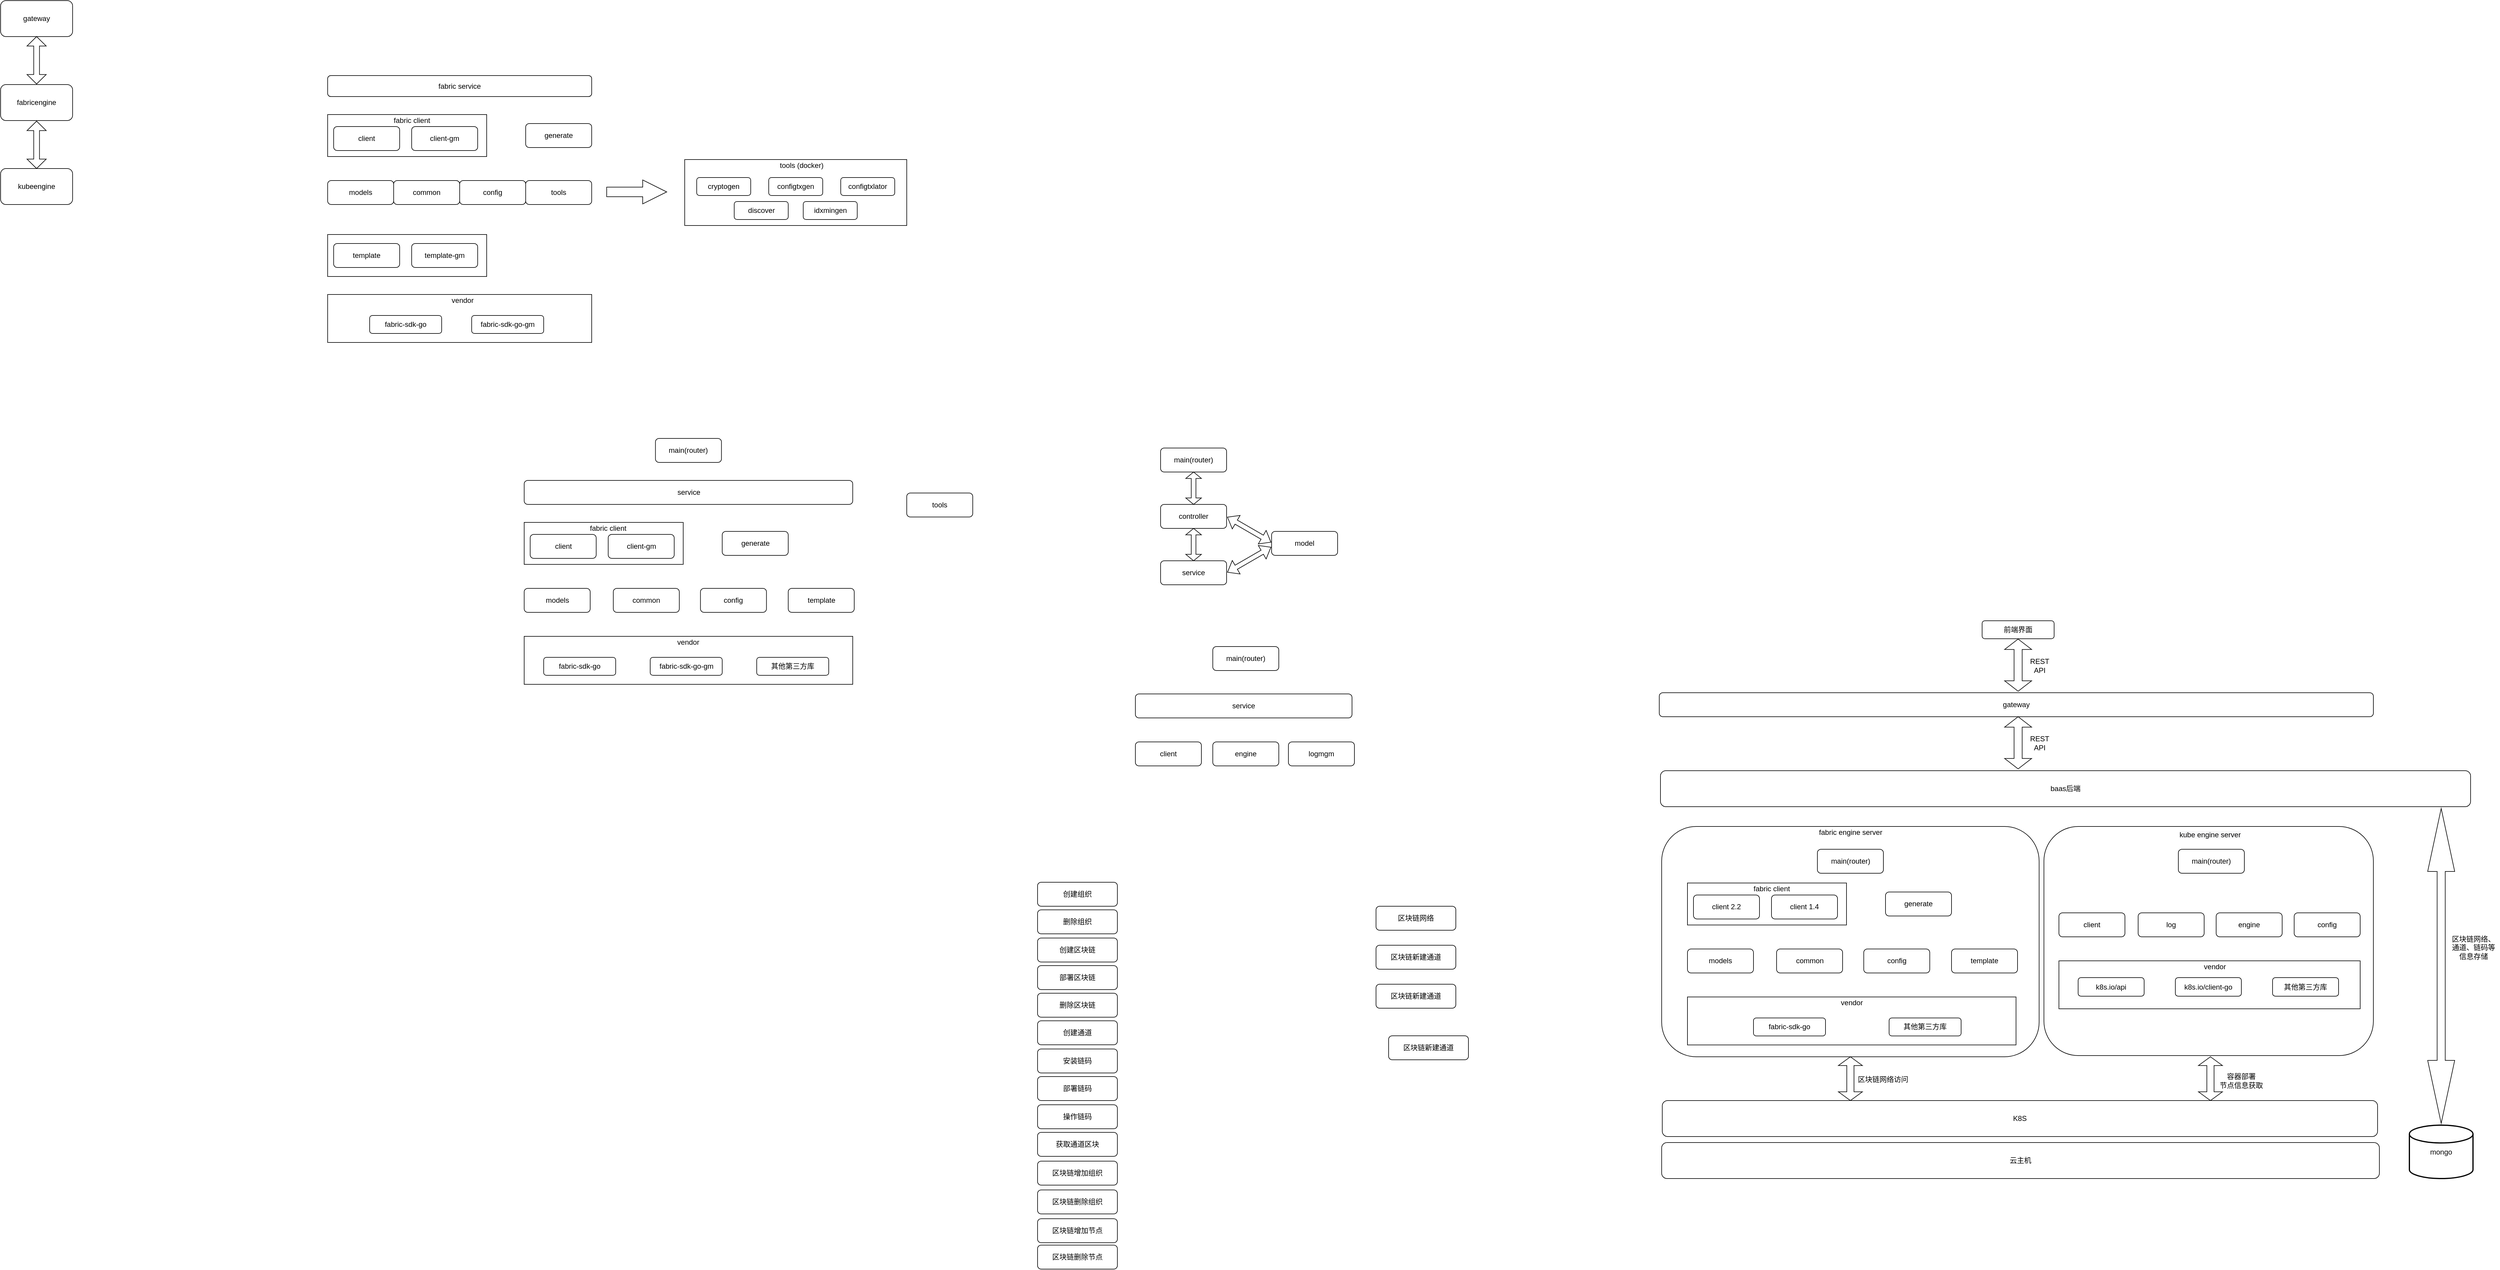 <mxfile version="14.8.6" type="github" pages="8">
  <diagram id="4O332dbZxjz2SZ_RIFVR" name="框架">
    <mxGraphModel dx="1395" dy="773" grid="0" gridSize="10" guides="1" tooltips="1" connect="1" arrows="1" fold="1" page="1" pageScale="1" pageWidth="850" pageHeight="1100" math="0" shadow="0">
      <root>
        <mxCell id="0" />
        <mxCell id="1" parent="0" />
        <mxCell id="hW7hrUV0_uZZB12w6uu_-83" value="容器部署&lt;br&gt;节点信息获取" style="text;html=1;strokeColor=none;fillColor=none;align=center;verticalAlign=middle;whiteSpace=wrap;rounded=0;" parent="1" vertex="1">
          <mxGeometry x="3731" y="1871" width="86" height="20" as="geometry" />
        </mxCell>
        <mxCell id="AWBpsYUG6O1ACRKMcPw6-42" value="" style="rounded=0;whiteSpace=wrap;html=1;" parent="1" vertex="1">
          <mxGeometry x="585" y="470" width="265" height="70" as="geometry" />
        </mxCell>
        <mxCell id="AWBpsYUG6O1ACRKMcPw6-36" value="" style="rounded=0;whiteSpace=wrap;html=1;" parent="1" vertex="1">
          <mxGeometry x="585" y="270" width="265" height="70" as="geometry" />
        </mxCell>
        <mxCell id="AWBpsYUG6O1ACRKMcPw6-16" value="" style="rounded=0;whiteSpace=wrap;html=1;" parent="1" vertex="1">
          <mxGeometry x="1180" y="345" width="370" height="110" as="geometry" />
        </mxCell>
        <mxCell id="AWBpsYUG6O1ACRKMcPw6-1" value="fabricengine" style="rounded=1;whiteSpace=wrap;html=1;" parent="1" vertex="1">
          <mxGeometry x="40" y="220" width="120" height="60" as="geometry" />
        </mxCell>
        <mxCell id="AWBpsYUG6O1ACRKMcPw6-3" value="gateway&lt;br&gt;" style="rounded=1;whiteSpace=wrap;html=1;" parent="1" vertex="1">
          <mxGeometry x="40" y="80" width="120" height="60" as="geometry" />
        </mxCell>
        <mxCell id="AWBpsYUG6O1ACRKMcPw6-9" value="" style="rounded=0;whiteSpace=wrap;html=1;" parent="1" vertex="1">
          <mxGeometry x="585" y="570" width="440" height="80" as="geometry" />
        </mxCell>
        <mxCell id="AWBpsYUG6O1ACRKMcPw6-11" value="cryptogen" style="rounded=1;whiteSpace=wrap;html=1;" parent="1" vertex="1">
          <mxGeometry x="1200" y="375" width="90" height="30" as="geometry" />
        </mxCell>
        <mxCell id="AWBpsYUG6O1ACRKMcPw6-12" value="configtxgen" style="rounded=1;whiteSpace=wrap;html=1;" parent="1" vertex="1">
          <mxGeometry x="1320" y="375" width="90" height="30" as="geometry" />
        </mxCell>
        <mxCell id="AWBpsYUG6O1ACRKMcPw6-13" value="configtxlator" style="rounded=1;whiteSpace=wrap;html=1;" parent="1" vertex="1">
          <mxGeometry x="1440" y="375" width="90" height="30" as="geometry" />
        </mxCell>
        <mxCell id="AWBpsYUG6O1ACRKMcPw6-14" value="discover" style="rounded=1;whiteSpace=wrap;html=1;" parent="1" vertex="1">
          <mxGeometry x="1262.5" y="415" width="90" height="30" as="geometry" />
        </mxCell>
        <mxCell id="AWBpsYUG6O1ACRKMcPw6-15" value="idxmingen" style="rounded=1;whiteSpace=wrap;html=1;" parent="1" vertex="1">
          <mxGeometry x="1377.5" y="415" width="90" height="30" as="geometry" />
        </mxCell>
        <mxCell id="AWBpsYUG6O1ACRKMcPw6-17" value="tools (docker)" style="text;html=1;strokeColor=none;fillColor=none;align=center;verticalAlign=middle;whiteSpace=wrap;rounded=0;" parent="1" vertex="1">
          <mxGeometry x="1325" y="345" width="100" height="20" as="geometry" />
        </mxCell>
        <mxCell id="AWBpsYUG6O1ACRKMcPw6-18" value="kubeengine" style="rounded=1;whiteSpace=wrap;html=1;" parent="1" vertex="1">
          <mxGeometry x="40" y="360" width="120" height="60" as="geometry" />
        </mxCell>
        <mxCell id="AWBpsYUG6O1ACRKMcPw6-21" style="edgeStyle=orthogonalEdgeStyle;rounded=0;orthogonalLoop=1;jettySize=auto;html=1;exitX=0.5;exitY=1;exitDx=0;exitDy=0;" parent="1" edge="1">
          <mxGeometry relative="1" as="geometry">
            <mxPoint x="100" y="410" as="sourcePoint" />
            <mxPoint x="100" y="410" as="targetPoint" />
          </mxGeometry>
        </mxCell>
        <mxCell id="AWBpsYUG6O1ACRKMcPw6-24" value="fabric-sdk-go" style="rounded=1;whiteSpace=wrap;html=1;" parent="1" vertex="1">
          <mxGeometry x="655" y="605" width="120" height="30" as="geometry" />
        </mxCell>
        <mxCell id="AWBpsYUG6O1ACRKMcPw6-25" value="fabric-sdk-go-gm" style="rounded=1;whiteSpace=wrap;html=1;" parent="1" vertex="1">
          <mxGeometry x="825" y="605" width="120" height="30" as="geometry" />
        </mxCell>
        <mxCell id="AWBpsYUG6O1ACRKMcPw6-26" value="models" style="rounded=1;whiteSpace=wrap;html=1;" parent="1" vertex="1">
          <mxGeometry x="585" y="380" width="110" height="40" as="geometry" />
        </mxCell>
        <mxCell id="AWBpsYUG6O1ACRKMcPw6-27" value="tools" style="rounded=1;whiteSpace=wrap;html=1;" parent="1" vertex="1">
          <mxGeometry x="915" y="380" width="110" height="40" as="geometry" />
        </mxCell>
        <mxCell id="AWBpsYUG6O1ACRKMcPw6-28" value="fabric service" style="rounded=1;whiteSpace=wrap;html=1;" parent="1" vertex="1">
          <mxGeometry x="585" y="205" width="440" height="35" as="geometry" />
        </mxCell>
        <mxCell id="AWBpsYUG6O1ACRKMcPw6-30" value="config" style="rounded=1;whiteSpace=wrap;html=1;" parent="1" vertex="1">
          <mxGeometry x="805" y="380" width="110" height="40" as="geometry" />
        </mxCell>
        <mxCell id="AWBpsYUG6O1ACRKMcPw6-31" value="common" style="rounded=1;whiteSpace=wrap;html=1;" parent="1" vertex="1">
          <mxGeometry x="695" y="380" width="110" height="40" as="geometry" />
        </mxCell>
        <mxCell id="AWBpsYUG6O1ACRKMcPw6-32" value="client" style="rounded=1;whiteSpace=wrap;html=1;" parent="1" vertex="1">
          <mxGeometry x="595" y="290" width="110" height="40" as="geometry" />
        </mxCell>
        <mxCell id="AWBpsYUG6O1ACRKMcPw6-33" value="client-gm" style="rounded=1;whiteSpace=wrap;html=1;" parent="1" vertex="1">
          <mxGeometry x="725" y="290" width="110" height="40" as="geometry" />
        </mxCell>
        <mxCell id="AWBpsYUG6O1ACRKMcPw6-34" value="generate" style="rounded=1;whiteSpace=wrap;html=1;" parent="1" vertex="1">
          <mxGeometry x="915" y="285" width="110" height="40" as="geometry" />
        </mxCell>
        <mxCell id="AWBpsYUG6O1ACRKMcPw6-37" value="fabric client" style="text;html=1;strokeColor=none;fillColor=none;align=center;verticalAlign=middle;whiteSpace=wrap;rounded=0;" parent="1" vertex="1">
          <mxGeometry x="687.5" y="270" width="75" height="20" as="geometry" />
        </mxCell>
        <mxCell id="AWBpsYUG6O1ACRKMcPw6-38" value="vendor" style="text;html=1;strokeColor=none;fillColor=none;align=center;verticalAlign=middle;whiteSpace=wrap;rounded=0;" parent="1" vertex="1">
          <mxGeometry x="790" y="570" width="40" height="20" as="geometry" />
        </mxCell>
        <mxCell id="AWBpsYUG6O1ACRKMcPw6-39" value="" style="html=1;shadow=0;dashed=0;align=center;verticalAlign=middle;shape=mxgraph.arrows2.arrow;dy=0.6;dx=40;notch=0;" parent="1" vertex="1">
          <mxGeometry x="1050" y="379" width="100" height="40" as="geometry" />
        </mxCell>
        <mxCell id="AWBpsYUG6O1ACRKMcPw6-40" value="template" style="rounded=1;whiteSpace=wrap;html=1;" parent="1" vertex="1">
          <mxGeometry x="595" y="485" width="110" height="40" as="geometry" />
        </mxCell>
        <mxCell id="AWBpsYUG6O1ACRKMcPw6-41" value="template-gm" style="rounded=1;whiteSpace=wrap;html=1;" parent="1" vertex="1">
          <mxGeometry x="725" y="485" width="110" height="40" as="geometry" />
        </mxCell>
        <mxCell id="YpB1rWFP9e4cjNuX4pEk-2" value="" style="rounded=0;whiteSpace=wrap;html=1;" parent="1" vertex="1">
          <mxGeometry x="912.5" y="950" width="265" height="70" as="geometry" />
        </mxCell>
        <mxCell id="YpB1rWFP9e4cjNuX4pEk-3" value="" style="rounded=0;whiteSpace=wrap;html=1;" parent="1" vertex="1">
          <mxGeometry x="912.5" y="1140" width="547.5" height="80" as="geometry" />
        </mxCell>
        <mxCell id="YpB1rWFP9e4cjNuX4pEk-4" value="fabric-sdk-go" style="rounded=1;whiteSpace=wrap;html=1;" parent="1" vertex="1">
          <mxGeometry x="945" y="1175" width="120" height="30" as="geometry" />
        </mxCell>
        <mxCell id="YpB1rWFP9e4cjNuX4pEk-5" value="fabric-sdk-go-gm" style="rounded=1;whiteSpace=wrap;html=1;" parent="1" vertex="1">
          <mxGeometry x="1122.5" y="1175" width="120" height="30" as="geometry" />
        </mxCell>
        <mxCell id="YpB1rWFP9e4cjNuX4pEk-6" value="models" style="rounded=1;whiteSpace=wrap;html=1;" parent="1" vertex="1">
          <mxGeometry x="912.5" y="1060" width="110" height="40" as="geometry" />
        </mxCell>
        <mxCell id="YpB1rWFP9e4cjNuX4pEk-7" value="tools" style="rounded=1;whiteSpace=wrap;html=1;" parent="1" vertex="1">
          <mxGeometry x="1550" y="901" width="110" height="40" as="geometry" />
        </mxCell>
        <mxCell id="YpB1rWFP9e4cjNuX4pEk-8" value="config" style="rounded=1;whiteSpace=wrap;html=1;" parent="1" vertex="1">
          <mxGeometry x="1206.25" y="1060" width="110" height="40" as="geometry" />
        </mxCell>
        <mxCell id="YpB1rWFP9e4cjNuX4pEk-9" value="common" style="rounded=1;whiteSpace=wrap;html=1;" parent="1" vertex="1">
          <mxGeometry x="1061" y="1060" width="110" height="40" as="geometry" />
        </mxCell>
        <mxCell id="YpB1rWFP9e4cjNuX4pEk-10" value="client" style="rounded=1;whiteSpace=wrap;html=1;" parent="1" vertex="1">
          <mxGeometry x="922.5" y="970" width="110" height="40" as="geometry" />
        </mxCell>
        <mxCell id="YpB1rWFP9e4cjNuX4pEk-11" value="client-gm" style="rounded=1;whiteSpace=wrap;html=1;" parent="1" vertex="1">
          <mxGeometry x="1052.5" y="970" width="110" height="40" as="geometry" />
        </mxCell>
        <mxCell id="YpB1rWFP9e4cjNuX4pEk-12" value="generate" style="rounded=1;whiteSpace=wrap;html=1;" parent="1" vertex="1">
          <mxGeometry x="1242.5" y="965" width="110" height="40" as="geometry" />
        </mxCell>
        <mxCell id="YpB1rWFP9e4cjNuX4pEk-13" value="fabric client" style="text;html=1;strokeColor=none;fillColor=none;align=center;verticalAlign=middle;whiteSpace=wrap;rounded=0;" parent="1" vertex="1">
          <mxGeometry x="1015" y="950" width="75" height="20" as="geometry" />
        </mxCell>
        <mxCell id="YpB1rWFP9e4cjNuX4pEk-14" value="vendor" style="text;html=1;strokeColor=none;fillColor=none;align=center;verticalAlign=middle;whiteSpace=wrap;rounded=0;" parent="1" vertex="1">
          <mxGeometry x="1166.25" y="1140" width="40" height="20" as="geometry" />
        </mxCell>
        <mxCell id="YpB1rWFP9e4cjNuX4pEk-15" value="template" style="rounded=1;whiteSpace=wrap;html=1;" parent="1" vertex="1">
          <mxGeometry x="1352.5" y="1060" width="110" height="40" as="geometry" />
        </mxCell>
        <mxCell id="YpB1rWFP9e4cjNuX4pEk-17" value="main(router)" style="rounded=1;whiteSpace=wrap;html=1;" parent="1" vertex="1">
          <mxGeometry x="1131.25" y="810" width="110" height="40" as="geometry" />
        </mxCell>
        <mxCell id="YpB1rWFP9e4cjNuX4pEk-18" value="service" style="rounded=1;whiteSpace=wrap;html=1;" parent="1" vertex="1">
          <mxGeometry x="912.5" y="880" width="547.5" height="40" as="geometry" />
        </mxCell>
        <mxCell id="YpB1rWFP9e4cjNuX4pEk-19" value="其他第三方库" style="rounded=1;whiteSpace=wrap;html=1;" parent="1" vertex="1">
          <mxGeometry x="1300" y="1175" width="120" height="30" as="geometry" />
        </mxCell>
        <mxCell id="YpB1rWFP9e4cjNuX4pEk-20" value="" style="shape=doubleArrow;direction=south;whiteSpace=wrap;html=1;" parent="1" vertex="1">
          <mxGeometry x="84" y="140" width="32" height="79" as="geometry" />
        </mxCell>
        <mxCell id="YpB1rWFP9e4cjNuX4pEk-21" value="" style="shape=doubleArrow;direction=south;whiteSpace=wrap;html=1;" parent="1" vertex="1">
          <mxGeometry x="84" y="281" width="32" height="79" as="geometry" />
        </mxCell>
        <mxCell id="YpB1rWFP9e4cjNuX4pEk-22" value="main(router)" style="rounded=1;whiteSpace=wrap;html=1;" parent="1" vertex="1">
          <mxGeometry x="1973" y="826" width="110" height="40" as="geometry" />
        </mxCell>
        <mxCell id="YpB1rWFP9e4cjNuX4pEk-23" value="controller" style="rounded=1;whiteSpace=wrap;html=1;" parent="1" vertex="1">
          <mxGeometry x="1973" y="920" width="110" height="40" as="geometry" />
        </mxCell>
        <mxCell id="YpB1rWFP9e4cjNuX4pEk-24" value="model" style="rounded=1;whiteSpace=wrap;html=1;" parent="1" vertex="1">
          <mxGeometry x="2158" y="965" width="110" height="40" as="geometry" />
        </mxCell>
        <mxCell id="YpB1rWFP9e4cjNuX4pEk-25" value="service" style="rounded=1;whiteSpace=wrap;html=1;" parent="1" vertex="1">
          <mxGeometry x="1973" y="1014" width="110" height="40" as="geometry" />
        </mxCell>
        <mxCell id="YpB1rWFP9e4cjNuX4pEk-26" value="" style="shape=doubleArrow;direction=south;whiteSpace=wrap;html=1;" parent="1" vertex="1">
          <mxGeometry x="2015" y="866" width="26" height="54" as="geometry" />
        </mxCell>
        <mxCell id="YpB1rWFP9e4cjNuX4pEk-27" value="" style="shape=doubleArrow;direction=south;whiteSpace=wrap;html=1;" parent="1" vertex="1">
          <mxGeometry x="2015" y="960" width="26" height="54" as="geometry" />
        </mxCell>
        <mxCell id="YpB1rWFP9e4cjNuX4pEk-28" value="" style="shape=doubleArrow;direction=south;whiteSpace=wrap;html=1;rotation=-60;" parent="1" vertex="1">
          <mxGeometry x="2107.68" y="920.38" width="26" height="83.5" as="geometry" />
        </mxCell>
        <mxCell id="YpB1rWFP9e4cjNuX4pEk-29" value="" style="shape=doubleArrow;direction=south;whiteSpace=wrap;html=1;rotation=-120;" parent="1" vertex="1">
          <mxGeometry x="2107.68" y="970.5" width="26" height="83.5" as="geometry" />
        </mxCell>
        <mxCell id="YpB1rWFP9e4cjNuX4pEk-30" value="client" style="rounded=1;whiteSpace=wrap;html=1;" parent="1" vertex="1">
          <mxGeometry x="1931" y="1316" width="110" height="40" as="geometry" />
        </mxCell>
        <mxCell id="YpB1rWFP9e4cjNuX4pEk-31" value="main(router)" style="rounded=1;whiteSpace=wrap;html=1;" parent="1" vertex="1">
          <mxGeometry x="2060" y="1157" width="110" height="40" as="geometry" />
        </mxCell>
        <mxCell id="YpB1rWFP9e4cjNuX4pEk-32" value="engine" style="rounded=1;whiteSpace=wrap;html=1;" parent="1" vertex="1">
          <mxGeometry x="2060" y="1316" width="110" height="40" as="geometry" />
        </mxCell>
        <mxCell id="YpB1rWFP9e4cjNuX4pEk-33" value="logmgm" style="rounded=1;whiteSpace=wrap;html=1;" parent="1" vertex="1">
          <mxGeometry x="2186" y="1316" width="110" height="40" as="geometry" />
        </mxCell>
        <mxCell id="YpB1rWFP9e4cjNuX4pEk-34" value="service" style="rounded=1;whiteSpace=wrap;html=1;" parent="1" vertex="1">
          <mxGeometry x="1931" y="1236" width="361" height="40" as="geometry" />
        </mxCell>
        <mxCell id="YpB1rWFP9e4cjNuX4pEk-35" value="创建组织" style="rounded=1;whiteSpace=wrap;html=1;" parent="1" vertex="1">
          <mxGeometry x="1768" y="1550" width="133" height="40" as="geometry" />
        </mxCell>
        <mxCell id="YpB1rWFP9e4cjNuX4pEk-36" value="删除组织" style="rounded=1;whiteSpace=wrap;html=1;" parent="1" vertex="1">
          <mxGeometry x="1768" y="1596" width="133" height="40" as="geometry" />
        </mxCell>
        <mxCell id="YpB1rWFP9e4cjNuX4pEk-37" value="创建区块链" style="rounded=1;whiteSpace=wrap;html=1;" parent="1" vertex="1">
          <mxGeometry x="1768" y="1643" width="133" height="40" as="geometry" />
        </mxCell>
        <mxCell id="YpB1rWFP9e4cjNuX4pEk-38" value="部署区块链" style="rounded=1;whiteSpace=wrap;html=1;" parent="1" vertex="1">
          <mxGeometry x="1768" y="1689" width="133" height="40" as="geometry" />
        </mxCell>
        <mxCell id="YpB1rWFP9e4cjNuX4pEk-39" value="删除区块链" style="rounded=1;whiteSpace=wrap;html=1;" parent="1" vertex="1">
          <mxGeometry x="1768" y="1735" width="133" height="40" as="geometry" />
        </mxCell>
        <mxCell id="YpB1rWFP9e4cjNuX4pEk-40" value="创建通道" style="rounded=1;whiteSpace=wrap;html=1;" parent="1" vertex="1">
          <mxGeometry x="1768" y="1781" width="133" height="40" as="geometry" />
        </mxCell>
        <mxCell id="YpB1rWFP9e4cjNuX4pEk-41" value="安装链码" style="rounded=1;whiteSpace=wrap;html=1;" parent="1" vertex="1">
          <mxGeometry x="1768" y="1828" width="133" height="40" as="geometry" />
        </mxCell>
        <mxCell id="YpB1rWFP9e4cjNuX4pEk-42" value="部署链码" style="rounded=1;whiteSpace=wrap;html=1;" parent="1" vertex="1">
          <mxGeometry x="1768" y="1874" width="133" height="40" as="geometry" />
        </mxCell>
        <mxCell id="YpB1rWFP9e4cjNuX4pEk-43" value="操作链码" style="rounded=1;whiteSpace=wrap;html=1;" parent="1" vertex="1">
          <mxGeometry x="1768" y="1921" width="133" height="40" as="geometry" />
        </mxCell>
        <mxCell id="YpB1rWFP9e4cjNuX4pEk-44" value="获取通道区块" style="rounded=1;whiteSpace=wrap;html=1;" parent="1" vertex="1">
          <mxGeometry x="1768" y="1967" width="133" height="40" as="geometry" />
        </mxCell>
        <mxCell id="YpB1rWFP9e4cjNuX4pEk-45" value="区块链增加组织" style="rounded=1;whiteSpace=wrap;html=1;" parent="1" vertex="1">
          <mxGeometry x="1768" y="2015" width="133" height="40" as="geometry" />
        </mxCell>
        <mxCell id="YpB1rWFP9e4cjNuX4pEk-46" value="区块链删除组织" style="rounded=1;whiteSpace=wrap;html=1;" parent="1" vertex="1">
          <mxGeometry x="1768" y="2063" width="133" height="40" as="geometry" />
        </mxCell>
        <mxCell id="YpB1rWFP9e4cjNuX4pEk-47" value="区块链增加节点" style="rounded=1;whiteSpace=wrap;html=1;" parent="1" vertex="1">
          <mxGeometry x="1768" y="2111" width="133" height="40" as="geometry" />
        </mxCell>
        <mxCell id="YpB1rWFP9e4cjNuX4pEk-49" value="区块链删除节点" style="rounded=1;whiteSpace=wrap;html=1;" parent="1" vertex="1">
          <mxGeometry x="1768" y="2155" width="133" height="40" as="geometry" />
        </mxCell>
        <mxCell id="YpB1rWFP9e4cjNuX4pEk-50" value="区块链网络" style="rounded=1;whiteSpace=wrap;html=1;" parent="1" vertex="1">
          <mxGeometry x="2332" y="1590" width="133" height="40" as="geometry" />
        </mxCell>
        <mxCell id="YpB1rWFP9e4cjNuX4pEk-51" value="区块链新建通道" style="rounded=1;whiteSpace=wrap;html=1;" parent="1" vertex="1">
          <mxGeometry x="2332" y="1655" width="133" height="40" as="geometry" />
        </mxCell>
        <mxCell id="YpB1rWFP9e4cjNuX4pEk-52" value="区块链新建通道" style="rounded=1;whiteSpace=wrap;html=1;" parent="1" vertex="1">
          <mxGeometry x="2332" y="1720" width="133" height="40" as="geometry" />
        </mxCell>
        <mxCell id="YpB1rWFP9e4cjNuX4pEk-53" value="区块链新建通道" style="rounded=1;whiteSpace=wrap;html=1;" parent="1" vertex="1">
          <mxGeometry x="2353" y="1806" width="133" height="40" as="geometry" />
        </mxCell>
        <mxCell id="hW7hrUV0_uZZB12w6uu_-1" value="gateway" style="rounded=1;whiteSpace=wrap;html=1;" parent="1" vertex="1">
          <mxGeometry x="2804" y="1234" width="1190" height="40" as="geometry" />
        </mxCell>
        <mxCell id="hW7hrUV0_uZZB12w6uu_-2" value="前端界面" style="rounded=1;whiteSpace=wrap;html=1;" parent="1" vertex="1">
          <mxGeometry x="3342" y="1114" width="120" height="30" as="geometry" />
        </mxCell>
        <mxCell id="hW7hrUV0_uZZB12w6uu_-3" value="baas后端" style="rounded=1;whiteSpace=wrap;html=1;" parent="1" vertex="1">
          <mxGeometry x="2806" y="1364" width="1350" height="60" as="geometry" />
        </mxCell>
        <mxCell id="hW7hrUV0_uZZB12w6uu_-8" value="K8S" style="rounded=1;whiteSpace=wrap;html=1;" parent="1" vertex="1">
          <mxGeometry x="2809" y="1914" width="1192" height="60" as="geometry" />
        </mxCell>
        <mxCell id="hW7hrUV0_uZZB12w6uu_-10" value="云主机" style="rounded=1;whiteSpace=wrap;html=1;" parent="1" vertex="1">
          <mxGeometry x="2808" y="1984" width="1196" height="60" as="geometry" />
        </mxCell>
        <mxCell id="hW7hrUV0_uZZB12w6uu_-11" value="mongo" style="strokeWidth=2;html=1;shape=mxgraph.flowchart.database;whiteSpace=wrap;" parent="1" vertex="1">
          <mxGeometry x="4054" y="1955" width="106" height="89" as="geometry" />
        </mxCell>
        <mxCell id="hW7hrUV0_uZZB12w6uu_-30" value="" style="group" parent="1" vertex="1" connectable="0">
          <mxGeometry x="2808" y="1457" width="629" height="384" as="geometry" />
        </mxCell>
        <mxCell id="hW7hrUV0_uZZB12w6uu_-4" value="" style="rounded=1;whiteSpace=wrap;html=1;" parent="hW7hrUV0_uZZB12w6uu_-30" vertex="1">
          <mxGeometry width="629" height="384" as="geometry" />
        </mxCell>
        <mxCell id="hW7hrUV0_uZZB12w6uu_-12" value="" style="rounded=0;whiteSpace=wrap;html=1;" parent="hW7hrUV0_uZZB12w6uu_-30" vertex="1">
          <mxGeometry x="43" y="94.25" width="265" height="70" as="geometry" />
        </mxCell>
        <mxCell id="hW7hrUV0_uZZB12w6uu_-13" value="" style="rounded=0;whiteSpace=wrap;html=1;" parent="hW7hrUV0_uZZB12w6uu_-30" vertex="1">
          <mxGeometry x="43" y="284.25" width="547.5" height="80" as="geometry" />
        </mxCell>
        <mxCell id="hW7hrUV0_uZZB12w6uu_-14" value="fabric-sdk-go" style="rounded=1;whiteSpace=wrap;html=1;" parent="hW7hrUV0_uZZB12w6uu_-30" vertex="1">
          <mxGeometry x="153" y="319.25" width="120" height="30" as="geometry" />
        </mxCell>
        <mxCell id="hW7hrUV0_uZZB12w6uu_-16" value="models" style="rounded=1;whiteSpace=wrap;html=1;" parent="hW7hrUV0_uZZB12w6uu_-30" vertex="1">
          <mxGeometry x="43" y="204.25" width="110" height="40" as="geometry" />
        </mxCell>
        <mxCell id="hW7hrUV0_uZZB12w6uu_-17" value="config" style="rounded=1;whiteSpace=wrap;html=1;" parent="hW7hrUV0_uZZB12w6uu_-30" vertex="1">
          <mxGeometry x="336.75" y="204.25" width="110" height="40" as="geometry" />
        </mxCell>
        <mxCell id="hW7hrUV0_uZZB12w6uu_-18" value="common" style="rounded=1;whiteSpace=wrap;html=1;" parent="hW7hrUV0_uZZB12w6uu_-30" vertex="1">
          <mxGeometry x="191.5" y="204.25" width="110" height="40" as="geometry" />
        </mxCell>
        <mxCell id="hW7hrUV0_uZZB12w6uu_-19" value="client 2.2" style="rounded=1;whiteSpace=wrap;html=1;" parent="hW7hrUV0_uZZB12w6uu_-30" vertex="1">
          <mxGeometry x="53" y="114.25" width="110" height="40" as="geometry" />
        </mxCell>
        <mxCell id="hW7hrUV0_uZZB12w6uu_-20" value="client 1.4" style="rounded=1;whiteSpace=wrap;html=1;" parent="hW7hrUV0_uZZB12w6uu_-30" vertex="1">
          <mxGeometry x="183" y="114.25" width="110" height="40" as="geometry" />
        </mxCell>
        <mxCell id="hW7hrUV0_uZZB12w6uu_-21" value="generate" style="rounded=1;whiteSpace=wrap;html=1;" parent="hW7hrUV0_uZZB12w6uu_-30" vertex="1">
          <mxGeometry x="373" y="109.25" width="110" height="40" as="geometry" />
        </mxCell>
        <mxCell id="hW7hrUV0_uZZB12w6uu_-22" value="fabric client" style="text;html=1;strokeColor=none;fillColor=none;align=center;verticalAlign=middle;whiteSpace=wrap;rounded=0;" parent="hW7hrUV0_uZZB12w6uu_-30" vertex="1">
          <mxGeometry x="145.5" y="94.25" width="75" height="20" as="geometry" />
        </mxCell>
        <mxCell id="hW7hrUV0_uZZB12w6uu_-23" value="vendor" style="text;html=1;strokeColor=none;fillColor=none;align=center;verticalAlign=middle;whiteSpace=wrap;rounded=0;" parent="hW7hrUV0_uZZB12w6uu_-30" vertex="1">
          <mxGeometry x="296.75" y="284.25" width="40" height="20" as="geometry" />
        </mxCell>
        <mxCell id="hW7hrUV0_uZZB12w6uu_-24" value="template" style="rounded=1;whiteSpace=wrap;html=1;" parent="hW7hrUV0_uZZB12w6uu_-30" vertex="1">
          <mxGeometry x="483" y="204.25" width="110" height="40" as="geometry" />
        </mxCell>
        <mxCell id="hW7hrUV0_uZZB12w6uu_-25" value="其他第三方库" style="rounded=1;whiteSpace=wrap;html=1;" parent="hW7hrUV0_uZZB12w6uu_-30" vertex="1">
          <mxGeometry x="379" y="319.25" width="120" height="30" as="geometry" />
        </mxCell>
        <mxCell id="hW7hrUV0_uZZB12w6uu_-27" value="main(router)" style="rounded=1;whiteSpace=wrap;html=1;" parent="hW7hrUV0_uZZB12w6uu_-30" vertex="1">
          <mxGeometry x="259.5" y="38" width="110" height="40" as="geometry" />
        </mxCell>
        <mxCell id="hW7hrUV0_uZZB12w6uu_-28" value="fabric engine server" style="text;html=1;strokeColor=none;fillColor=none;align=center;verticalAlign=middle;whiteSpace=wrap;rounded=0;" parent="hW7hrUV0_uZZB12w6uu_-30" vertex="1">
          <mxGeometry x="233.5" width="162" height="20" as="geometry" />
        </mxCell>
        <mxCell id="hW7hrUV0_uZZB12w6uu_-29" style="edgeStyle=orthogonalEdgeStyle;rounded=0;orthogonalLoop=1;jettySize=auto;html=1;exitX=0.5;exitY=1;exitDx=0;exitDy=0;" parent="hW7hrUV0_uZZB12w6uu_-30" source="hW7hrUV0_uZZB12w6uu_-4" target="hW7hrUV0_uZZB12w6uu_-4" edge="1">
          <mxGeometry relative="1" as="geometry" />
        </mxCell>
        <mxCell id="hW7hrUV0_uZZB12w6uu_-80" value="" style="group" parent="1" vertex="1" connectable="0">
          <mxGeometry x="3445" y="1457" width="549" height="382" as="geometry" />
        </mxCell>
        <mxCell id="hW7hrUV0_uZZB12w6uu_-7" value="" style="rounded=1;whiteSpace=wrap;html=1;" parent="hW7hrUV0_uZZB12w6uu_-80" vertex="1">
          <mxGeometry width="549" height="382" as="geometry" />
        </mxCell>
        <mxCell id="hW7hrUV0_uZZB12w6uu_-6" value="&lt;span style=&quot;color: rgb(0 , 0 , 0) ; font-family: &amp;#34;helvetica&amp;#34; ; font-size: 12px ; font-style: normal ; font-weight: 400 ; letter-spacing: normal ; text-align: center ; text-indent: 0px ; text-transform: none ; word-spacing: 0px ; background-color: rgb(248 , 249 , 250) ; display: inline ; float: none&quot;&gt;kube engine server&lt;/span&gt;" style="text;whiteSpace=wrap;html=1;" parent="hW7hrUV0_uZZB12w6uu_-80" vertex="1">
          <mxGeometry x="224" width="122.5" height="28" as="geometry" />
        </mxCell>
        <mxCell id="hW7hrUV0_uZZB12w6uu_-50" value="main(router)" style="rounded=1;whiteSpace=wrap;html=1;" parent="hW7hrUV0_uZZB12w6uu_-80" vertex="1">
          <mxGeometry x="224" y="38" width="110" height="40" as="geometry" />
        </mxCell>
        <mxCell id="hW7hrUV0_uZZB12w6uu_-51" value="client" style="rounded=1;whiteSpace=wrap;html=1;" parent="hW7hrUV0_uZZB12w6uu_-80" vertex="1">
          <mxGeometry x="25" y="144" width="110" height="40" as="geometry" />
        </mxCell>
        <mxCell id="hW7hrUV0_uZZB12w6uu_-52" value="log" style="rounded=1;whiteSpace=wrap;html=1;" parent="hW7hrUV0_uZZB12w6uu_-80" vertex="1">
          <mxGeometry x="157" y="144" width="110" height="40" as="geometry" />
        </mxCell>
        <mxCell id="hW7hrUV0_uZZB12w6uu_-53" value="engine" style="rounded=1;whiteSpace=wrap;html=1;" parent="hW7hrUV0_uZZB12w6uu_-80" vertex="1">
          <mxGeometry x="287" y="144" width="110" height="40" as="geometry" />
        </mxCell>
        <mxCell id="hW7hrUV0_uZZB12w6uu_-54" value="" style="rounded=0;whiteSpace=wrap;html=1;" parent="hW7hrUV0_uZZB12w6uu_-80" vertex="1">
          <mxGeometry x="25" y="224" width="502" height="80" as="geometry" />
        </mxCell>
        <mxCell id="hW7hrUV0_uZZB12w6uu_-73" value="vendor" style="text;html=1;strokeColor=none;fillColor=none;align=center;verticalAlign=middle;whiteSpace=wrap;rounded=0;" parent="hW7hrUV0_uZZB12w6uu_-80" vertex="1">
          <mxGeometry x="265" y="224" width="40" height="20" as="geometry" />
        </mxCell>
        <mxCell id="hW7hrUV0_uZZB12w6uu_-75" value="k8s.io/api" style="rounded=1;whiteSpace=wrap;html=1;" parent="hW7hrUV0_uZZB12w6uu_-80" vertex="1">
          <mxGeometry x="57" y="252" width="110" height="31" as="geometry" />
        </mxCell>
        <mxCell id="hW7hrUV0_uZZB12w6uu_-76" value="k8s.io/client-go" style="rounded=1;whiteSpace=wrap;html=1;" parent="hW7hrUV0_uZZB12w6uu_-80" vertex="1">
          <mxGeometry x="219" y="252" width="110" height="31" as="geometry" />
        </mxCell>
        <mxCell id="hW7hrUV0_uZZB12w6uu_-77" value="其他第三方库" style="rounded=1;whiteSpace=wrap;html=1;" parent="hW7hrUV0_uZZB12w6uu_-80" vertex="1">
          <mxGeometry x="381" y="252" width="110" height="31" as="geometry" />
        </mxCell>
        <mxCell id="hW7hrUV0_uZZB12w6uu_-79" value="config" style="rounded=1;whiteSpace=wrap;html=1;" parent="hW7hrUV0_uZZB12w6uu_-80" vertex="1">
          <mxGeometry x="417" y="144" width="110" height="40" as="geometry" />
        </mxCell>
        <mxCell id="hW7hrUV0_uZZB12w6uu_-82" value="" style="shape=doubleArrow;direction=south;whiteSpace=wrap;html=1;" parent="1" vertex="1">
          <mxGeometry x="3702.5" y="1841" width="40" height="73" as="geometry" />
        </mxCell>
        <mxCell id="hW7hrUV0_uZZB12w6uu_-85" value="" style="shape=doubleArrow;direction=south;whiteSpace=wrap;html=1;" parent="1" vertex="1">
          <mxGeometry x="3102.5" y="1841" width="40" height="73" as="geometry" />
        </mxCell>
        <mxCell id="hW7hrUV0_uZZB12w6uu_-86" value="区块链网络访问" style="text;html=1;strokeColor=none;fillColor=none;align=center;verticalAlign=middle;whiteSpace=wrap;rounded=0;" parent="1" vertex="1">
          <mxGeometry x="3131" y="1869" width="92" height="20" as="geometry" />
        </mxCell>
        <mxCell id="hW7hrUV0_uZZB12w6uu_-87" value="" style="shape=doubleArrow;direction=south;whiteSpace=wrap;html=1;" parent="1" vertex="1">
          <mxGeometry x="4084.5" y="1427" width="45" height="525" as="geometry" />
        </mxCell>
        <mxCell id="hW7hrUV0_uZZB12w6uu_-88" value="区块链网络、&lt;br&gt;通道、链码等&lt;br&gt;信息存储" style="text;html=1;strokeColor=none;fillColor=none;align=center;verticalAlign=middle;whiteSpace=wrap;rounded=0;" parent="1" vertex="1">
          <mxGeometry x="4118" y="1649" width="86" height="20" as="geometry" />
        </mxCell>
        <mxCell id="hW7hrUV0_uZZB12w6uu_-89" value="" style="shape=doubleArrow;direction=south;whiteSpace=wrap;html=1;" parent="1" vertex="1">
          <mxGeometry x="3379.5" y="1274" width="45" height="87" as="geometry" />
        </mxCell>
        <mxCell id="hW7hrUV0_uZZB12w6uu_-90" value="REST API" style="text;html=1;strokeColor=none;fillColor=none;align=center;verticalAlign=middle;whiteSpace=wrap;rounded=0;" parent="1" vertex="1">
          <mxGeometry x="3418" y="1308" width="40" height="20" as="geometry" />
        </mxCell>
        <mxCell id="hW7hrUV0_uZZB12w6uu_-92" value="" style="shape=doubleArrow;direction=south;whiteSpace=wrap;html=1;" parent="1" vertex="1">
          <mxGeometry x="3379.5" y="1144.5" width="45" height="87" as="geometry" />
        </mxCell>
        <mxCell id="hW7hrUV0_uZZB12w6uu_-93" value="REST API" style="text;html=1;strokeColor=none;fillColor=none;align=center;verticalAlign=middle;whiteSpace=wrap;rounded=0;" parent="1" vertex="1">
          <mxGeometry x="3418" y="1178.5" width="40" height="20" as="geometry" />
        </mxCell>
      </root>
    </mxGraphModel>
  </diagram>
  <diagram id="Ht5ad0jB9F0IEHcvdERb" name="文件目录">
    <mxGraphModel dx="1186" dy="657" grid="1" gridSize="10" guides="1" tooltips="1" connect="1" arrows="1" fold="1" page="1" pageScale="1" pageWidth="850" pageHeight="1100" math="0" shadow="0">
      <root>
        <mxCell id="K3c31UwAeXaa2C5wNBHY-0" />
        <mxCell id="K3c31UwAeXaa2C5wNBHY-1" parent="K3c31UwAeXaa2C5wNBHY-0" />
        <mxCell id="cV8B6gMV1Za4FO06hOwl-19" style="edgeStyle=none;rounded=0;orthogonalLoop=1;jettySize=auto;html=1;exitX=0.5;exitY=1;exitDx=0;exitDy=0;entryX=0.5;entryY=0;entryDx=0;entryDy=0;" parent="K3c31UwAeXaa2C5wNBHY-1" source="cV8B6gMV1Za4FO06hOwl-0" target="cV8B6gMV1Za4FO06hOwl-17" edge="1">
          <mxGeometry relative="1" as="geometry" />
        </mxCell>
        <mxCell id="cV8B6gMV1Za4FO06hOwl-0" value="accountName" style="rounded=0;whiteSpace=wrap;html=1;" parent="K3c31UwAeXaa2C5wNBHY-1" vertex="1">
          <mxGeometry x="690" y="120" width="120" height="30" as="geometry" />
        </mxCell>
        <mxCell id="cV8B6gMV1Za4FO06hOwl-10" style="rounded=0;orthogonalLoop=1;jettySize=auto;html=1;entryX=0.5;entryY=0;entryDx=0;entryDy=0;exitX=0.5;exitY=1;exitDx=0;exitDy=0;" parent="K3c31UwAeXaa2C5wNBHY-1" source="cV8B6gMV1Za4FO06hOwl-1" target="cV8B6gMV1Za4FO06hOwl-4" edge="1">
          <mxGeometry relative="1" as="geometry" />
        </mxCell>
        <mxCell id="cV8B6gMV1Za4FO06hOwl-11" style="edgeStyle=none;rounded=0;orthogonalLoop=1;jettySize=auto;html=1;exitX=0.5;exitY=1;exitDx=0;exitDy=0;entryX=0.5;entryY=0;entryDx=0;entryDy=0;" parent="K3c31UwAeXaa2C5wNBHY-1" source="cV8B6gMV1Za4FO06hOwl-1" target="cV8B6gMV1Za4FO06hOwl-5" edge="1">
          <mxGeometry relative="1" as="geometry" />
        </mxCell>
        <mxCell id="cV8B6gMV1Za4FO06hOwl-1" value="accountName" style="rounded=0;whiteSpace=wrap;html=1;" parent="K3c31UwAeXaa2C5wNBHY-1" vertex="1">
          <mxGeometry x="310" y="120" width="120" height="30" as="geometry" />
        </mxCell>
        <mxCell id="cV8B6gMV1Za4FO06hOwl-20" style="edgeStyle=none;rounded=0;orthogonalLoop=1;jettySize=auto;html=1;exitX=0.5;exitY=1;exitDx=0;exitDy=0;entryX=0.5;entryY=0;entryDx=0;entryDy=0;" parent="K3c31UwAeXaa2C5wNBHY-1" source="cV8B6gMV1Za4FO06hOwl-2" target="cV8B6gMV1Za4FO06hOwl-18" edge="1">
          <mxGeometry relative="1" as="geometry" />
        </mxCell>
        <mxCell id="cV8B6gMV1Za4FO06hOwl-2" value="accountName" style="rounded=0;whiteSpace=wrap;html=1;" parent="K3c31UwAeXaa2C5wNBHY-1" vertex="1">
          <mxGeometry x="900" y="120" width="120" height="30" as="geometry" />
        </mxCell>
        <mxCell id="cV8B6gMV1Za4FO06hOwl-3" value="chainName" style="rounded=0;whiteSpace=wrap;html=1;" parent="K3c31UwAeXaa2C5wNBHY-1" vertex="1">
          <mxGeometry x="190" y="280" width="120" height="30" as="geometry" />
        </mxCell>
        <mxCell id="cV8B6gMV1Za4FO06hOwl-12" style="edgeStyle=none;rounded=0;orthogonalLoop=1;jettySize=auto;html=1;exitX=0.5;exitY=1;exitDx=0;exitDy=0;entryX=0.5;entryY=0;entryDx=0;entryDy=0;" parent="K3c31UwAeXaa2C5wNBHY-1" source="cV8B6gMV1Za4FO06hOwl-4" target="cV8B6gMV1Za4FO06hOwl-3" edge="1">
          <mxGeometry relative="1" as="geometry" />
        </mxCell>
        <mxCell id="cV8B6gMV1Za4FO06hOwl-4" value="channel-artifacts" style="rounded=0;whiteSpace=wrap;html=1;" parent="K3c31UwAeXaa2C5wNBHY-1" vertex="1">
          <mxGeometry x="190" y="200" width="120" height="30" as="geometry" />
        </mxCell>
        <mxCell id="cV8B6gMV1Za4FO06hOwl-13" style="edgeStyle=none;rounded=0;orthogonalLoop=1;jettySize=auto;html=1;exitX=0.5;exitY=1;exitDx=0;exitDy=0;entryX=0.5;entryY=0;entryDx=0;entryDy=0;" parent="K3c31UwAeXaa2C5wNBHY-1" source="cV8B6gMV1Za4FO06hOwl-5" target="cV8B6gMV1Za4FO06hOwl-6" edge="1">
          <mxGeometry relative="1" as="geometry" />
        </mxCell>
        <mxCell id="cV8B6gMV1Za4FO06hOwl-14" style="edgeStyle=none;rounded=0;orthogonalLoop=1;jettySize=auto;html=1;exitX=0.5;exitY=1;exitDx=0;exitDy=0;entryX=0.5;entryY=0;entryDx=0;entryDy=0;" parent="K3c31UwAeXaa2C5wNBHY-1" source="cV8B6gMV1Za4FO06hOwl-5" target="cV8B6gMV1Za4FO06hOwl-7" edge="1">
          <mxGeometry relative="1" as="geometry" />
        </mxCell>
        <mxCell id="cV8B6gMV1Za4FO06hOwl-5" value="org-artifacts" style="rounded=0;whiteSpace=wrap;html=1;" parent="K3c31UwAeXaa2C5wNBHY-1" vertex="1">
          <mxGeometry x="440" y="200" width="120" height="30" as="geometry" />
        </mxCell>
        <mxCell id="cV8B6gMV1Za4FO06hOwl-15" style="edgeStyle=none;rounded=0;orthogonalLoop=1;jettySize=auto;html=1;exitX=0.5;exitY=1;exitDx=0;exitDy=0;entryX=0.5;entryY=0;entryDx=0;entryDy=0;" parent="K3c31UwAeXaa2C5wNBHY-1" source="cV8B6gMV1Za4FO06hOwl-6" target="cV8B6gMV1Za4FO06hOwl-8" edge="1">
          <mxGeometry relative="1" as="geometry" />
        </mxCell>
        <mxCell id="cV8B6gMV1Za4FO06hOwl-6" value="orderer-artifacts" style="rounded=0;whiteSpace=wrap;html=1;" parent="K3c31UwAeXaa2C5wNBHY-1" vertex="1">
          <mxGeometry x="365" y="280" width="120" height="30" as="geometry" />
        </mxCell>
        <mxCell id="cV8B6gMV1Za4FO06hOwl-16" style="edgeStyle=none;rounded=0;orthogonalLoop=1;jettySize=auto;html=1;exitX=0.5;exitY=1;exitDx=0;exitDy=0;entryX=0.5;entryY=0;entryDx=0;entryDy=0;" parent="K3c31UwAeXaa2C5wNBHY-1" source="cV8B6gMV1Za4FO06hOwl-7" target="cV8B6gMV1Za4FO06hOwl-9" edge="1">
          <mxGeometry relative="1" as="geometry" />
        </mxCell>
        <mxCell id="cV8B6gMV1Za4FO06hOwl-7" value="peer-artifacts" style="rounded=0;whiteSpace=wrap;html=1;" parent="K3c31UwAeXaa2C5wNBHY-1" vertex="1">
          <mxGeometry x="530" y="280" width="120" height="30" as="geometry" />
        </mxCell>
        <mxCell id="cV8B6gMV1Za4FO06hOwl-8" value="ordererOrgName" style="rounded=0;whiteSpace=wrap;html=1;" parent="K3c31UwAeXaa2C5wNBHY-1" vertex="1">
          <mxGeometry x="365" y="360" width="120" height="30" as="geometry" />
        </mxCell>
        <mxCell id="cV8B6gMV1Za4FO06hOwl-9" value="peerOrgName" style="rounded=0;whiteSpace=wrap;html=1;" parent="K3c31UwAeXaa2C5wNBHY-1" vertex="1">
          <mxGeometry x="530" y="360" width="120" height="30" as="geometry" />
        </mxCell>
        <mxCell id="cV8B6gMV1Za4FO06hOwl-17" value="chainName" style="rounded=0;whiteSpace=wrap;html=1;" parent="K3c31UwAeXaa2C5wNBHY-1" vertex="1">
          <mxGeometry x="690" y="200" width="120" height="30" as="geometry" />
        </mxCell>
        <mxCell id="cV8B6gMV1Za4FO06hOwl-18" value="chainName" style="rounded=0;whiteSpace=wrap;html=1;" parent="K3c31UwAeXaa2C5wNBHY-1" vertex="1">
          <mxGeometry x="900" y="200" width="120" height="30" as="geometry" />
        </mxCell>
        <mxCell id="iDAbwn3xDW4LlBX44mfe-1" style="edgeStyle=none;rounded=0;orthogonalLoop=1;jettySize=auto;html=1;exitX=0.5;exitY=1;exitDx=0;exitDy=0;entryX=0.5;entryY=0;entryDx=0;entryDy=0;" parent="K3c31UwAeXaa2C5wNBHY-1" source="iDAbwn3xDW4LlBX44mfe-0" target="cV8B6gMV1Za4FO06hOwl-1" edge="1">
          <mxGeometry relative="1" as="geometry" />
        </mxCell>
        <mxCell id="iDAbwn3xDW4LlBX44mfe-0" value="baas-artifacts" style="rounded=0;whiteSpace=wrap;html=1;" parent="K3c31UwAeXaa2C5wNBHY-1" vertex="1">
          <mxGeometry x="310" y="40" width="120" height="30" as="geometry" />
        </mxCell>
        <mxCell id="iDAbwn3xDW4LlBX44mfe-3" style="edgeStyle=none;rounded=0;orthogonalLoop=1;jettySize=auto;html=1;exitX=0.5;exitY=1;exitDx=0;exitDy=0;entryX=0.5;entryY=0;entryDx=0;entryDy=0;" parent="K3c31UwAeXaa2C5wNBHY-1" source="iDAbwn3xDW4LlBX44mfe-2" target="cV8B6gMV1Za4FO06hOwl-0" edge="1">
          <mxGeometry relative="1" as="geometry" />
        </mxCell>
        <mxCell id="iDAbwn3xDW4LlBX44mfe-2" value="baas-k8s-config" style="rounded=0;whiteSpace=wrap;html=1;" parent="K3c31UwAeXaa2C5wNBHY-1" vertex="1">
          <mxGeometry x="690" y="40" width="120" height="30" as="geometry" />
        </mxCell>
        <mxCell id="iDAbwn3xDW4LlBX44mfe-4" value="baas-fabric-data" style="rounded=0;whiteSpace=wrap;html=1;" parent="K3c31UwAeXaa2C5wNBHY-1" vertex="1">
          <mxGeometry x="900" y="40" width="120" height="30" as="geometry" />
        </mxCell>
        <mxCell id="H5mi-u0W2vnvrC1jFvkL-0" style="edgeStyle=none;rounded=0;orthogonalLoop=1;jettySize=auto;html=1;exitX=0.5;exitY=1;exitDx=0;exitDy=0;entryX=0.5;entryY=0;entryDx=0;entryDy=0;" parent="K3c31UwAeXaa2C5wNBHY-1" edge="1">
          <mxGeometry relative="1" as="geometry">
            <mxPoint x="959.41" y="70" as="sourcePoint" />
            <mxPoint x="959.41" y="120" as="targetPoint" />
          </mxGeometry>
        </mxCell>
        <mxCell id="w5JTdY9b6twJQySbLAj_-0" value="crypto-config" style="rounded=0;whiteSpace=wrap;html=1;" parent="K3c31UwAeXaa2C5wNBHY-1" vertex="1">
          <mxGeometry x="365" y="440" width="120" height="30" as="geometry" />
        </mxCell>
        <mxCell id="w5JTdY9b6twJQySbLAj_-1" value="crypto-config" style="rounded=0;whiteSpace=wrap;html=1;" parent="K3c31UwAeXaa2C5wNBHY-1" vertex="1">
          <mxGeometry x="530" y="440" width="120" height="30" as="geometry" />
        </mxCell>
        <mxCell id="w5JTdY9b6twJQySbLAj_-2" style="edgeStyle=none;rounded=0;orthogonalLoop=1;jettySize=auto;html=1;exitX=0.5;exitY=1;exitDx=0;exitDy=0;entryX=0.5;entryY=0;entryDx=0;entryDy=0;" parent="K3c31UwAeXaa2C5wNBHY-1" edge="1">
          <mxGeometry relative="1" as="geometry">
            <mxPoint x="424" y="390" as="sourcePoint" />
            <mxPoint x="424" y="440" as="targetPoint" />
          </mxGeometry>
        </mxCell>
        <mxCell id="w5JTdY9b6twJQySbLAj_-3" style="edgeStyle=none;rounded=0;orthogonalLoop=1;jettySize=auto;html=1;exitX=0.5;exitY=1;exitDx=0;exitDy=0;entryX=0.5;entryY=0;entryDx=0;entryDy=0;" parent="K3c31UwAeXaa2C5wNBHY-1" edge="1">
          <mxGeometry relative="1" as="geometry">
            <mxPoint x="589.5" y="390" as="sourcePoint" />
            <mxPoint x="589.5" y="440" as="targetPoint" />
          </mxGeometry>
        </mxCell>
        <mxCell id="w5JTdY9b6twJQySbLAj_-4" value="ordererOrganizations" style="rounded=0;whiteSpace=wrap;html=1;fillColor=#FFFF99;" parent="K3c31UwAeXaa2C5wNBHY-1" vertex="1">
          <mxGeometry x="360" y="520" width="120" height="30" as="geometry" />
        </mxCell>
        <mxCell id="w5JTdY9b6twJQySbLAj_-5" value="peerOrganizations" style="rounded=0;whiteSpace=wrap;html=1;fillColor=#FFFF99;" parent="K3c31UwAeXaa2C5wNBHY-1" vertex="1">
          <mxGeometry x="530" y="520" width="120" height="30" as="geometry" />
        </mxCell>
        <mxCell id="w5JTdY9b6twJQySbLAj_-6" style="edgeStyle=none;rounded=0;orthogonalLoop=1;jettySize=auto;html=1;exitX=0.5;exitY=1;exitDx=0;exitDy=0;entryX=0.5;entryY=0;entryDx=0;entryDy=0;" parent="K3c31UwAeXaa2C5wNBHY-1" edge="1">
          <mxGeometry relative="1" as="geometry">
            <mxPoint x="424.5" y="470" as="sourcePoint" />
            <mxPoint x="424.5" y="520" as="targetPoint" />
          </mxGeometry>
        </mxCell>
        <mxCell id="w5JTdY9b6twJQySbLAj_-7" style="edgeStyle=none;rounded=0;orthogonalLoop=1;jettySize=auto;html=1;exitX=0.5;exitY=1;exitDx=0;exitDy=0;entryX=0.5;entryY=0;entryDx=0;entryDy=0;" parent="K3c31UwAeXaa2C5wNBHY-1" edge="1">
          <mxGeometry relative="1" as="geometry">
            <mxPoint x="589.5" y="470" as="sourcePoint" />
            <mxPoint x="589.5" y="520" as="targetPoint" />
          </mxGeometry>
        </mxCell>
        <mxCell id="cpEv3jDcuf5JKcGwue9i-0" value="channel-artifacts" style="rounded=0;whiteSpace=wrap;html=1;fillColor=#FFFF99;" parent="K3c31UwAeXaa2C5wNBHY-1" vertex="1">
          <mxGeometry x="190" y="360" width="120" height="30" as="geometry" />
        </mxCell>
        <mxCell id="cpEv3jDcuf5JKcGwue9i-1" style="edgeStyle=none;rounded=0;orthogonalLoop=1;jettySize=auto;html=1;exitX=0.5;exitY=1;exitDx=0;exitDy=0;entryX=0.5;entryY=0;entryDx=0;entryDy=0;" parent="K3c31UwAeXaa2C5wNBHY-1" edge="1">
          <mxGeometry relative="1" as="geometry">
            <mxPoint x="249.5" y="310" as="sourcePoint" />
            <mxPoint x="249.5" y="360" as="targetPoint" />
          </mxGeometry>
        </mxCell>
      </root>
    </mxGraphModel>
  </diagram>
  <diagram id="8GjAsE2chLzr-aMcd3bZ" name="model">
    <mxGraphModel dx="1186" dy="657" grid="1" gridSize="10" guides="1" tooltips="1" connect="1" arrows="1" fold="1" page="1" pageScale="1" pageWidth="850" pageHeight="1100" math="0" shadow="0">
      <root>
        <mxCell id="XqXB5q3zeNF1mttw59RG-0" />
        <mxCell id="XqXB5q3zeNF1mttw59RG-1" parent="XqXB5q3zeNF1mttw59RG-0" />
        <mxCell id="XqXB5q3zeNF1mttw59RG-2" value="FabricChain" style="swimlane;fontStyle=0;childLayout=stackLayout;horizontal=1;startSize=26;fillColor=none;horizontalStack=0;resizeParent=1;resizeParentMax=0;resizeLast=0;collapsible=1;marginBottom=0;" parent="XqXB5q3zeNF1mttw59RG-1" vertex="1">
          <mxGeometry x="120" y="90" width="140" height="260" as="geometry" />
        </mxCell>
        <mxCell id="XqXB5q3zeNF1mttw59RG-3" value="ChainName     string" style="text;strokeColor=none;fillColor=none;align=left;verticalAlign=top;spacingLeft=4;spacingRight=4;overflow=hidden;rotatable=0;points=[[0,0.5],[1,0.5]];portConstraint=eastwest;" parent="XqXB5q3zeNF1mttw59RG-2" vertex="1">
          <mxGeometry y="26" width="140" height="26" as="geometry" />
        </mxCell>
        <mxCell id="XqXB5q3zeNF1mttw59RG-4" value="Account       string" style="text;strokeColor=none;fillColor=none;align=left;verticalAlign=top;spacingLeft=4;spacingRight=4;overflow=hidden;rotatable=0;points=[[0,0.5],[1,0.5]];portConstraint=eastwest;" parent="XqXB5q3zeNF1mttw59RG-2" vertex="1">
          <mxGeometry y="52" width="140" height="26" as="geometry" />
        </mxCell>
        <mxCell id="XqXB5q3zeNF1mttw59RG-6" value="Consensus     string" style="text;strokeColor=none;fillColor=none;align=left;verticalAlign=top;spacingLeft=4;spacingRight=4;overflow=hidden;rotatable=0;points=[[0,0.5],[1,0.5]];portConstraint=eastwest;" parent="XqXB5q3zeNF1mttw59RG-2" vertex="1">
          <mxGeometry y="78" width="140" height="26" as="geometry" />
        </mxCell>
        <mxCell id="XqXB5q3zeNF1mttw59RG-7" value="PeersOrgs     []string" style="text;strokeColor=none;fillColor=none;align=left;verticalAlign=top;spacingLeft=4;spacingRight=4;overflow=hidden;rotatable=0;points=[[0,0.5],[1,0.5]];portConstraint=eastwest;" parent="XqXB5q3zeNF1mttw59RG-2" vertex="1">
          <mxGeometry y="104" width="140" height="26" as="geometry" />
        </mxCell>
        <mxCell id="XqXB5q3zeNF1mttw59RG-8" value="OrderCount    int" style="text;strokeColor=none;fillColor=none;align=left;verticalAlign=top;spacingLeft=4;spacingRight=4;overflow=hidden;rotatable=0;points=[[0,0.5],[1,0.5]];portConstraint=eastwest;" parent="XqXB5q3zeNF1mttw59RG-2" vertex="1">
          <mxGeometry y="130" width="140" height="26" as="geometry" />
        </mxCell>
        <mxCell id="XqXB5q3zeNF1mttw59RG-9" value="PeerCount     int " style="text;strokeColor=none;fillColor=none;align=left;verticalAlign=top;spacingLeft=4;spacingRight=4;overflow=hidden;rotatable=0;points=[[0,0.5],[1,0.5]];portConstraint=eastwest;" parent="XqXB5q3zeNF1mttw59RG-2" vertex="1">
          <mxGeometry y="156" width="140" height="26" as="geometry" />
        </mxCell>
        <mxCell id="XqXB5q3zeNF1mttw59RG-10" value="ChannelName   string " style="text;strokeColor=none;fillColor=none;align=left;verticalAlign=top;spacingLeft=4;spacingRight=4;overflow=hidden;rotatable=0;points=[[0,0.5],[1,0.5]];portConstraint=eastwest;" parent="XqXB5q3zeNF1mttw59RG-2" vertex="1">
          <mxGeometry y="182" width="140" height="26" as="geometry" />
        </mxCell>
        <mxCell id="XqXB5q3zeNF1mttw59RG-11" value="TlsEnabled    string " style="text;strokeColor=none;fillColor=none;align=left;verticalAlign=top;spacingLeft=4;spacingRight=4;overflow=hidden;rotatable=0;points=[[0,0.5],[1,0.5]];portConstraint=eastwest;" parent="XqXB5q3zeNF1mttw59RG-2" vertex="1">
          <mxGeometry y="208" width="140" height="26" as="geometry" />
        </mxCell>
        <mxCell id="XqXB5q3zeNF1mttw59RG-5" value="FabricVersion string " style="text;strokeColor=none;fillColor=none;align=left;verticalAlign=top;spacingLeft=4;spacingRight=4;overflow=hidden;rotatable=0;points=[[0,0.5],[1,0.5]];portConstraint=eastwest;" parent="XqXB5q3zeNF1mttw59RG-2" vertex="1">
          <mxGeometry y="234" width="140" height="26" as="geometry" />
        </mxCell>
      </root>
    </mxGraphModel>
  </diagram>
  <diagram id="8rHBjVj3i79vVFGWgyCA" name="广燃">
    <mxGraphModel dx="1186" dy="657" grid="0" gridSize="10" guides="1" tooltips="1" connect="1" arrows="1" fold="1" page="1" pageScale="1" pageWidth="850" pageHeight="1100" math="0" shadow="0">
      <root>
        <mxCell id="DP0BoOvjuz9fBtDQ0MuO-0" />
        <mxCell id="DP0BoOvjuz9fBtDQ0MuO-1" parent="DP0BoOvjuz9fBtDQ0MuO-0" />
        <mxCell id="DP0BoOvjuz9fBtDQ0MuO-39" value="" style="rounded=0;whiteSpace=wrap;html=1;" parent="DP0BoOvjuz9fBtDQ0MuO-1" vertex="1">
          <mxGeometry x="965" y="124" width="936" height="567" as="geometry" />
        </mxCell>
        <mxCell id="DP0BoOvjuz9fBtDQ0MuO-33" value="" style="rounded=0;whiteSpace=wrap;html=1;" parent="DP0BoOvjuz9fBtDQ0MuO-1" vertex="1">
          <mxGeometry x="1139" y="513" width="346" height="155" as="geometry" />
        </mxCell>
        <mxCell id="DP0BoOvjuz9fBtDQ0MuO-23" value="" style="rounded=0;whiteSpace=wrap;html=1;" parent="DP0BoOvjuz9fBtDQ0MuO-1" vertex="1">
          <mxGeometry x="180" y="70" width="590" height="390" as="geometry" />
        </mxCell>
        <mxCell id="DP0BoOvjuz9fBtDQ0MuO-15" value="" style="rounded=0;whiteSpace=wrap;html=1;" parent="DP0BoOvjuz9fBtDQ0MuO-1" vertex="1">
          <mxGeometry x="280" y="210" width="230" height="220" as="geometry" />
        </mxCell>
        <mxCell id="DP0BoOvjuz9fBtDQ0MuO-3" value="" style="aspect=fixed;perimeter=ellipsePerimeter;html=1;align=center;shadow=0;dashed=0;spacingTop=3;image;image=img/lib/active_directory/generic_server.svg;" parent="DP0BoOvjuz9fBtDQ0MuO-1" vertex="1">
          <mxGeometry x="374" y="220" width="28.0" height="50" as="geometry" />
        </mxCell>
        <mxCell id="DP0BoOvjuz9fBtDQ0MuO-4" value="" style="aspect=fixed;perimeter=ellipsePerimeter;html=1;align=center;shadow=0;dashed=0;spacingTop=3;image;image=img/lib/active_directory/generic_server.svg;" parent="DP0BoOvjuz9fBtDQ0MuO-1" vertex="1">
          <mxGeometry x="310" y="320" width="28.0" height="50" as="geometry" />
        </mxCell>
        <mxCell id="DP0BoOvjuz9fBtDQ0MuO-5" value="" style="aspect=fixed;perimeter=ellipsePerimeter;html=1;align=center;shadow=0;dashed=0;spacingTop=3;image;image=img/lib/active_directory/generic_server.svg;" parent="DP0BoOvjuz9fBtDQ0MuO-1" vertex="1">
          <mxGeometry x="380" y="320" width="28.0" height="50" as="geometry" />
        </mxCell>
        <mxCell id="DP0BoOvjuz9fBtDQ0MuO-6" value="" style="aspect=fixed;perimeter=ellipsePerimeter;html=1;align=center;shadow=0;dashed=0;spacingTop=3;image;image=img/lib/active_directory/generic_server.svg;" parent="DP0BoOvjuz9fBtDQ0MuO-1" vertex="1">
          <mxGeometry x="450" y="320" width="28.0" height="50" as="geometry" />
        </mxCell>
        <mxCell id="DP0BoOvjuz9fBtDQ0MuO-16" style="rounded=0;orthogonalLoop=1;jettySize=auto;html=1;exitX=0.25;exitY=0;exitDx=0;exitDy=0;entryX=1;entryY=0;entryDx=0;entryDy=0;" parent="DP0BoOvjuz9fBtDQ0MuO-1" target="DP0BoOvjuz9fBtDQ0MuO-4" edge="1">
          <mxGeometry relative="1" as="geometry">
            <mxPoint x="378" y="270" as="sourcePoint" />
          </mxGeometry>
        </mxCell>
        <mxCell id="DP0BoOvjuz9fBtDQ0MuO-17" style="edgeStyle=none;rounded=0;orthogonalLoop=1;jettySize=auto;html=1;exitX=0.5;exitY=0;exitDx=0;exitDy=0;entryX=0.25;entryY=0;entryDx=0;entryDy=0;" parent="DP0BoOvjuz9fBtDQ0MuO-1" target="DP0BoOvjuz9fBtDQ0MuO-5" edge="1">
          <mxGeometry relative="1" as="geometry">
            <mxPoint x="388" y="270" as="sourcePoint" />
          </mxGeometry>
        </mxCell>
        <mxCell id="DP0BoOvjuz9fBtDQ0MuO-18" style="edgeStyle=none;rounded=0;orthogonalLoop=1;jettySize=auto;html=1;exitX=0.75;exitY=0;exitDx=0;exitDy=0;entryX=0;entryY=0;entryDx=0;entryDy=0;" parent="DP0BoOvjuz9fBtDQ0MuO-1" target="DP0BoOvjuz9fBtDQ0MuO-6" edge="1">
          <mxGeometry relative="1" as="geometry">
            <mxPoint x="398" y="270" as="sourcePoint" />
          </mxGeometry>
        </mxCell>
        <mxCell id="DP0BoOvjuz9fBtDQ0MuO-8" value="peer0服务" style="text;html=1;strokeColor=none;fillColor=none;align=center;verticalAlign=middle;whiteSpace=wrap;rounded=0;" parent="DP0BoOvjuz9fBtDQ0MuO-1" vertex="1">
          <mxGeometry x="304" y="370" width="40" height="20" as="geometry" />
        </mxCell>
        <mxCell id="DP0BoOvjuz9fBtDQ0MuO-9" value="peer1服务" style="text;html=1;strokeColor=none;fillColor=none;align=center;verticalAlign=middle;whiteSpace=wrap;rounded=0;" parent="DP0BoOvjuz9fBtDQ0MuO-1" vertex="1">
          <mxGeometry x="374" y="370" width="40" height="20" as="geometry" />
        </mxCell>
        <mxCell id="DP0BoOvjuz9fBtDQ0MuO-10" value="peer2服务" style="text;html=1;strokeColor=none;fillColor=none;align=center;verticalAlign=middle;whiteSpace=wrap;rounded=0;" parent="DP0BoOvjuz9fBtDQ0MuO-1" vertex="1">
          <mxGeometry x="444" y="370" width="40" height="20" as="geometry" />
        </mxCell>
        <mxCell id="DP0BoOvjuz9fBtDQ0MuO-11" value="" style="aspect=fixed;perimeter=ellipsePerimeter;html=1;align=center;shadow=0;dashed=0;spacingTop=3;image;image=img/lib/active_directory/generic_server.svg;" parent="DP0BoOvjuz9fBtDQ0MuO-1" vertex="1">
          <mxGeometry x="586" y="260" width="28.0" height="50" as="geometry" />
        </mxCell>
        <mxCell id="DP0BoOvjuz9fBtDQ0MuO-12" value="ipfs&lt;br&gt;服务" style="text;html=1;strokeColor=none;fillColor=none;align=center;verticalAlign=middle;whiteSpace=wrap;rounded=0;" parent="DP0BoOvjuz9fBtDQ0MuO-1" vertex="1">
          <mxGeometry x="580" y="310" width="40" height="20" as="geometry" />
        </mxCell>
        <mxCell id="DP0BoOvjuz9fBtDQ0MuO-13" value="" style="aspect=fixed;perimeter=ellipsePerimeter;html=1;align=center;shadow=0;dashed=0;spacingTop=3;image;image=img/lib/active_directory/generic_server.svg;" parent="DP0BoOvjuz9fBtDQ0MuO-1" vertex="1">
          <mxGeometry x="476" y="80" width="28.0" height="50" as="geometry" />
        </mxCell>
        <mxCell id="DP0BoOvjuz9fBtDQ0MuO-21" style="edgeStyle=none;rounded=0;orthogonalLoop=1;jettySize=auto;html=1;entryX=0.5;entryY=0;entryDx=0;entryDy=0;" parent="DP0BoOvjuz9fBtDQ0MuO-1" source="DP0BoOvjuz9fBtDQ0MuO-14" target="DP0BoOvjuz9fBtDQ0MuO-15" edge="1">
          <mxGeometry relative="1" as="geometry" />
        </mxCell>
        <mxCell id="DP0BoOvjuz9fBtDQ0MuO-22" style="edgeStyle=none;rounded=0;orthogonalLoop=1;jettySize=auto;html=1;entryX=0.25;entryY=0;entryDx=0;entryDy=0;" parent="DP0BoOvjuz9fBtDQ0MuO-1" source="DP0BoOvjuz9fBtDQ0MuO-14" target="DP0BoOvjuz9fBtDQ0MuO-11" edge="1">
          <mxGeometry relative="1" as="geometry" />
        </mxCell>
        <mxCell id="DP0BoOvjuz9fBtDQ0MuO-14" value="gateway&lt;br&gt;服务" style="text;html=1;strokeColor=none;fillColor=none;align=center;verticalAlign=middle;whiteSpace=wrap;rounded=0;" parent="DP0BoOvjuz9fBtDQ0MuO-1" vertex="1">
          <mxGeometry x="470" y="130" width="40" height="20" as="geometry" />
        </mxCell>
        <mxCell id="DP0BoOvjuz9fBtDQ0MuO-20" value="orderer服务" style="text;html=1;strokeColor=none;fillColor=none;align=center;verticalAlign=middle;whiteSpace=wrap;rounded=0;" parent="DP0BoOvjuz9fBtDQ0MuO-1" vertex="1">
          <mxGeometry x="334" y="240" width="40" height="20" as="geometry" />
        </mxCell>
        <mxCell id="DP0BoOvjuz9fBtDQ0MuO-24" value="内网区" style="text;html=1;strokeColor=none;fillColor=none;align=center;verticalAlign=middle;whiteSpace=wrap;rounded=0;" parent="DP0BoOvjuz9fBtDQ0MuO-1" vertex="1">
          <mxGeometry x="310" y="100" width="40" height="20" as="geometry" />
        </mxCell>
        <mxCell id="DP0BoOvjuz9fBtDQ0MuO-27" value="" style="verticalLabelPosition=bottom;html=1;verticalAlign=top;align=center;strokeColor=none;fillColor=#00BEF2;shape=mxgraph.azure.computer;pointerEvents=1;" parent="DP0BoOvjuz9fBtDQ0MuO-1" vertex="1">
          <mxGeometry x="1280" y="153" width="50" height="45" as="geometry" />
        </mxCell>
        <mxCell id="DP0BoOvjuz9fBtDQ0MuO-28" value="区块链管理平台baas" style="text;html=1;strokeColor=none;fillColor=none;align=center;verticalAlign=middle;whiteSpace=wrap;rounded=0;" parent="DP0BoOvjuz9fBtDQ0MuO-1" vertex="1">
          <mxGeometry x="1330" y="167" width="95" height="20" as="geometry" />
        </mxCell>
        <mxCell id="DP0BoOvjuz9fBtDQ0MuO-29" value="API gateway" style="rounded=1;whiteSpace=wrap;html=1;" parent="DP0BoOvjuz9fBtDQ0MuO-1" vertex="1">
          <mxGeometry x="1139" y="260" width="436" height="36" as="geometry" />
        </mxCell>
        <mxCell id="DP0BoOvjuz9fBtDQ0MuO-30" value="baas前端" style="rounded=1;whiteSpace=wrap;html=1;" parent="DP0BoOvjuz9fBtDQ0MuO-1" vertex="1">
          <mxGeometry x="1139" y="330" width="223.5" height="45" as="geometry" />
        </mxCell>
        <mxCell id="DP0BoOvjuz9fBtDQ0MuO-31" value="baas后端" style="rounded=1;whiteSpace=wrap;html=1;" parent="DP0BoOvjuz9fBtDQ0MuO-1" vertex="1">
          <mxGeometry x="1006" y="412" width="358.5" height="45" as="geometry" />
        </mxCell>
        <mxCell id="DP0BoOvjuz9fBtDQ0MuO-32" value="orderer节点" style="rounded=1;whiteSpace=wrap;html=1;" parent="DP0BoOvjuz9fBtDQ0MuO-1" vertex="1">
          <mxGeometry x="1270" y="530" width="83" height="41" as="geometry" />
        </mxCell>
        <mxCell id="DP0BoOvjuz9fBtDQ0MuO-35" value="peer0节点" style="rounded=1;whiteSpace=wrap;html=1;" parent="DP0BoOvjuz9fBtDQ0MuO-1" vertex="1">
          <mxGeometry x="1155" y="615" width="83" height="41" as="geometry" />
        </mxCell>
        <mxCell id="DP0BoOvjuz9fBtDQ0MuO-36" value="peer1节点" style="rounded=1;whiteSpace=wrap;html=1;" parent="DP0BoOvjuz9fBtDQ0MuO-1" vertex="1">
          <mxGeometry x="1270.5" y="615" width="83" height="41" as="geometry" />
        </mxCell>
        <mxCell id="DP0BoOvjuz9fBtDQ0MuO-37" value="peer2节点" style="rounded=1;whiteSpace=wrap;html=1;" parent="DP0BoOvjuz9fBtDQ0MuO-1" vertex="1">
          <mxGeometry x="1388" y="615" width="83" height="41" as="geometry" />
        </mxCell>
        <mxCell id="DP0BoOvjuz9fBtDQ0MuO-38" value="区块链网络" style="text;html=1;strokeColor=none;fillColor=none;align=center;verticalAlign=middle;whiteSpace=wrap;rounded=0;" parent="DP0BoOvjuz9fBtDQ0MuO-1" vertex="1">
          <mxGeometry x="1155" y="532" width="40" height="20" as="geometry" />
        </mxCell>
        <mxCell id="DP0BoOvjuz9fBtDQ0MuO-43" value="" style="shape=doubleArrow;direction=south;whiteSpace=wrap;html=1;" parent="DP0BoOvjuz9fBtDQ0MuO-1" vertex="1">
          <mxGeometry x="1293" y="198" width="24" height="64" as="geometry" />
        </mxCell>
        <mxCell id="DP0BoOvjuz9fBtDQ0MuO-45" value="内网访问" style="text;html=1;strokeColor=none;fillColor=none;align=center;verticalAlign=middle;whiteSpace=wrap;rounded=0;" parent="DP0BoOvjuz9fBtDQ0MuO-1" vertex="1">
          <mxGeometry x="1325" y="215" width="58" height="20" as="geometry" />
        </mxCell>
        <mxCell id="DP0BoOvjuz9fBtDQ0MuO-46" value="业务上链" style="rounded=1;whiteSpace=wrap;html=1;" parent="DP0BoOvjuz9fBtDQ0MuO-1" vertex="1">
          <mxGeometry x="1747" y="240" width="120" height="60" as="geometry" />
        </mxCell>
        <mxCell id="DP0BoOvjuz9fBtDQ0MuO-47" value="" style="html=1;shadow=0;dashed=0;align=center;verticalAlign=middle;shape=mxgraph.arrows2.twoWayArrow;dy=0.65;dx=22;" parent="DP0BoOvjuz9fBtDQ0MuO-1" vertex="1">
          <mxGeometry x="1588" y="257" width="154" height="36" as="geometry" />
        </mxCell>
        <mxCell id="DP0BoOvjuz9fBtDQ0MuO-48" value="内网访问" style="text;html=1;strokeColor=none;fillColor=none;align=center;verticalAlign=middle;whiteSpace=wrap;rounded=0;" parent="DP0BoOvjuz9fBtDQ0MuO-1" vertex="1">
          <mxGeometry x="1633.5" y="240" width="63" height="20" as="geometry" />
        </mxCell>
        <mxCell id="DP0BoOvjuz9fBtDQ0MuO-49" value="mysql" style="shape=cylinder3;whiteSpace=wrap;html=1;boundedLbl=1;backgroundOutline=1;size=15;" parent="DP0BoOvjuz9fBtDQ0MuO-1" vertex="1">
          <mxGeometry x="1022.5" y="558" width="60" height="80" as="geometry" />
        </mxCell>
        <mxCell id="DP0BoOvjuz9fBtDQ0MuO-50" value="记录baas管理参数" style="text;html=1;strokeColor=none;fillColor=none;align=center;verticalAlign=middle;whiteSpace=wrap;rounded=0;" parent="DP0BoOvjuz9fBtDQ0MuO-1" vertex="1">
          <mxGeometry x="989" y="499" width="57" height="20" as="geometry" />
        </mxCell>
        <mxCell id="DP0BoOvjuz9fBtDQ0MuO-51" value="" style="shape=doubleArrow;direction=south;whiteSpace=wrap;html=1;" parent="DP0BoOvjuz9fBtDQ0MuO-1" vertex="1">
          <mxGeometry x="1036" y="460" width="33" height="98" as="geometry" />
        </mxCell>
        <mxCell id="DP0BoOvjuz9fBtDQ0MuO-53" value="" style="shape=doubleArrow;direction=south;whiteSpace=wrap;html=1;" parent="DP0BoOvjuz9fBtDQ0MuO-1" vertex="1">
          <mxGeometry x="1296" y="457" width="32" height="55" as="geometry" />
        </mxCell>
        <mxCell id="DP0BoOvjuz9fBtDQ0MuO-54" value="" style="shape=doubleArrow;direction=south;whiteSpace=wrap;html=1;" parent="DP0BoOvjuz9fBtDQ0MuO-1" vertex="1">
          <mxGeometry x="1240.13" y="375" width="21.25" height="35" as="geometry" />
        </mxCell>
        <mxCell id="DP0BoOvjuz9fBtDQ0MuO-55" value="" style="shape=doubleArrow;direction=south;whiteSpace=wrap;html=1;" parent="DP0BoOvjuz9fBtDQ0MuO-1" vertex="1">
          <mxGeometry x="1295.5" y="296" width="19" height="35" as="geometry" />
        </mxCell>
        <mxCell id="DP0BoOvjuz9fBtDQ0MuO-56" value="" style="shape=doubleArrow;direction=south;whiteSpace=wrap;html=1;" parent="DP0BoOvjuz9fBtDQ0MuO-1" vertex="1">
          <mxGeometry x="1399" y="296" width="36" height="215" as="geometry" />
        </mxCell>
        <mxCell id="DP0BoOvjuz9fBtDQ0MuO-57" value="数据上链" style="text;html=1;strokeColor=none;fillColor=none;align=center;verticalAlign=middle;whiteSpace=wrap;rounded=0;" parent="DP0BoOvjuz9fBtDQ0MuO-1" vertex="1">
          <mxGeometry x="1428" y="382.5" width="56" height="20" as="geometry" />
        </mxCell>
        <mxCell id="DP0BoOvjuz9fBtDQ0MuO-58" value="IPFS服务" style="rounded=1;whiteSpace=wrap;html=1;" parent="DP0BoOvjuz9fBtDQ0MuO-1" vertex="1">
          <mxGeometry x="1509" y="513" width="83" height="41" as="geometry" />
        </mxCell>
        <mxCell id="DP0BoOvjuz9fBtDQ0MuO-59" value="" style="shape=doubleArrow;direction=south;whiteSpace=wrap;html=1;" parent="DP0BoOvjuz9fBtDQ0MuO-1" vertex="1">
          <mxGeometry x="1532.5" y="298" width="36" height="215" as="geometry" />
        </mxCell>
        <mxCell id="DP0BoOvjuz9fBtDQ0MuO-60" value="文件上链" style="text;html=1;strokeColor=none;fillColor=none;align=center;verticalAlign=middle;whiteSpace=wrap;rounded=0;" parent="DP0BoOvjuz9fBtDQ0MuO-1" vertex="1">
          <mxGeometry x="1559.5" y="382.5" width="56" height="20" as="geometry" />
        </mxCell>
      </root>
    </mxGraphModel>
  </diagram>
  <diagram id="pdX5bzEQzG7CWqRKHpTK" name="Page-5">
    <mxGraphModel dx="1186" dy="657" grid="0" gridSize="10" guides="1" tooltips="1" connect="1" arrows="1" fold="1" page="1" pageScale="1" pageWidth="850" pageHeight="1100" math="0" shadow="0">
      <root>
        <mxCell id="VXjScnxC10xIwdsxcVGJ-0" />
        <mxCell id="VXjScnxC10xIwdsxcVGJ-1" parent="VXjScnxC10xIwdsxcVGJ-0" />
        <mxCell id="VXjScnxC10xIwdsxcVGJ-2" value="" style="rounded=1;whiteSpace=wrap;html=1;" parent="VXjScnxC10xIwdsxcVGJ-1" vertex="1">
          <mxGeometry x="272" y="400" width="390" height="200" as="geometry" />
        </mxCell>
        <mxCell id="VXjScnxC10xIwdsxcVGJ-3" value="档案应用系统" style="rounded=1;whiteSpace=wrap;html=1;" parent="VXjScnxC10xIwdsxcVGJ-1" vertex="1">
          <mxGeometry x="407" y="240" width="120" height="60" as="geometry" />
        </mxCell>
        <mxCell id="VXjScnxC10xIwdsxcVGJ-4" value="档案客户端" style="rounded=1;whiteSpace=wrap;html=1;" parent="VXjScnxC10xIwdsxcVGJ-1" vertex="1">
          <mxGeometry x="407" y="80" width="120" height="60" as="geometry" />
        </mxCell>
        <mxCell id="VXjScnxC10xIwdsxcVGJ-5" value="监控系统" style="rounded=1;whiteSpace=wrap;html=1;" parent="VXjScnxC10xIwdsxcVGJ-1" vertex="1">
          <mxGeometry x="690" y="177.5" width="120" height="60" as="geometry" />
        </mxCell>
        <mxCell id="qHFXfJOx5cxWOjFviB3x-0" value="orderer节点" style="rounded=1;whiteSpace=wrap;html=1;" parent="VXjScnxC10xIwdsxcVGJ-1" vertex="1">
          <mxGeometry x="425" y="424" width="83" height="41" as="geometry" />
        </mxCell>
        <mxCell id="qHFXfJOx5cxWOjFviB3x-1" value="peer0节点" style="rounded=1;whiteSpace=wrap;html=1;" parent="VXjScnxC10xIwdsxcVGJ-1" vertex="1">
          <mxGeometry x="310" y="509" width="83" height="41" as="geometry" />
        </mxCell>
        <mxCell id="qHFXfJOx5cxWOjFviB3x-2" value="peer1节点" style="rounded=1;whiteSpace=wrap;html=1;" parent="VXjScnxC10xIwdsxcVGJ-1" vertex="1">
          <mxGeometry x="425.5" y="509" width="83" height="41" as="geometry" />
        </mxCell>
        <mxCell id="qHFXfJOx5cxWOjFviB3x-3" value="peer2节点" style="rounded=1;whiteSpace=wrap;html=1;" parent="VXjScnxC10xIwdsxcVGJ-1" vertex="1">
          <mxGeometry x="543" y="509" width="83" height="41" as="geometry" />
        </mxCell>
        <mxCell id="qHFXfJOx5cxWOjFviB3x-4" value="区块链网络" style="text;html=1;strokeColor=none;fillColor=none;align=center;verticalAlign=middle;whiteSpace=wrap;rounded=0;" parent="VXjScnxC10xIwdsxcVGJ-1" vertex="1">
          <mxGeometry x="310" y="426" width="40" height="20" as="geometry" />
        </mxCell>
        <mxCell id="qHFXfJOx5cxWOjFviB3x-5" value="" style="shape=doubleArrow;direction=south;whiteSpace=wrap;html=1;" parent="VXjScnxC10xIwdsxcVGJ-1" vertex="1">
          <mxGeometry x="445" y="300" width="43" height="100" as="geometry" />
        </mxCell>
        <mxCell id="qHFXfJOx5cxWOjFviB3x-6" value="" style="shape=doubleArrow;direction=south;whiteSpace=wrap;html=1;" parent="VXjScnxC10xIwdsxcVGJ-1" vertex="1">
          <mxGeometry x="445" y="140" width="43" height="100" as="geometry" />
        </mxCell>
        <mxCell id="qHFXfJOx5cxWOjFviB3x-7" value="" style="html=1;shadow=0;dashed=0;align=center;verticalAlign=middle;shape=mxgraph.arrows2.arrow;dy=0.67;dx=20;notch=0;rotation=30;" parent="VXjScnxC10xIwdsxcVGJ-1" vertex="1">
          <mxGeometry x="543" y="140" width="150" height="37.5" as="geometry" />
        </mxCell>
        <mxCell id="qHFXfJOx5cxWOjFviB3x-8" value="" style="html=1;shadow=0;dashed=0;align=center;verticalAlign=middle;shape=mxgraph.arrows2.arrow;dy=0.67;dx=20;notch=0;rotation=-25;" parent="VXjScnxC10xIwdsxcVGJ-1" vertex="1">
          <mxGeometry x="540" y="230" width="150" height="37.5" as="geometry" />
        </mxCell>
        <mxCell id="qHFXfJOx5cxWOjFviB3x-9" value="CA节点" style="rounded=1;whiteSpace=wrap;html=1;" parent="VXjScnxC10xIwdsxcVGJ-1" vertex="1">
          <mxGeometry x="543" y="424" width="83" height="41" as="geometry" />
        </mxCell>
      </root>
    </mxGraphModel>
  </diagram>
  <diagram id="NCv79utN9RzwSItYEBk-" name="国土">
    <mxGraphModel dx="1186" dy="657" grid="0" gridSize="10" guides="1" tooltips="1" connect="1" arrows="1" fold="1" page="1" pageScale="1" pageWidth="850" pageHeight="1100" math="0" shadow="0">
      <root>
        <mxCell id="3_beQVz15otzNYUmEsoD-0" />
        <mxCell id="3_beQVz15otzNYUmEsoD-1" parent="3_beQVz15otzNYUmEsoD-0" />
        <mxCell id="F6wXTfdYguVX2q_DuKdU-13" value="" style="rounded=0;whiteSpace=wrap;html=1;" parent="3_beQVz15otzNYUmEsoD-1" vertex="1">
          <mxGeometry x="230" y="300" width="430" height="220" as="geometry" />
        </mxCell>
        <mxCell id="F6wXTfdYguVX2q_DuKdU-1" value="市区块链网络A" style="rounded=1;whiteSpace=wrap;html=1;" parent="3_beQVz15otzNYUmEsoD-1" vertex="1">
          <mxGeometry x="170" y="140" width="120" height="60" as="geometry" />
        </mxCell>
        <mxCell id="F6wXTfdYguVX2q_DuKdU-3" value="&lt;span&gt;市区块链网络B&lt;/span&gt;" style="rounded=1;whiteSpace=wrap;html=1;" parent="3_beQVz15otzNYUmEsoD-1" vertex="1">
          <mxGeometry x="385" y="140" width="120" height="60" as="geometry" />
        </mxCell>
        <mxCell id="F6wXTfdYguVX2q_DuKdU-4" value="&lt;span&gt;市区块链网络C&lt;/span&gt;" style="rounded=1;whiteSpace=wrap;html=1;" parent="3_beQVz15otzNYUmEsoD-1" vertex="1">
          <mxGeometry x="600" y="140" width="120" height="60" as="geometry" />
        </mxCell>
        <mxCell id="F6wXTfdYguVX2q_DuKdU-5" value="省区块链网络H" style="rounded=1;whiteSpace=wrap;html=1;" parent="3_beQVz15otzNYUmEsoD-1" vertex="1">
          <mxGeometry x="385" y="620" width="120" height="60" as="geometry" />
        </mxCell>
        <mxCell id="F6wXTfdYguVX2q_DuKdU-6" value="区块链SDK(A)" style="rounded=1;whiteSpace=wrap;html=1;" parent="3_beQVz15otzNYUmEsoD-1" vertex="1">
          <mxGeometry x="280" y="332" width="100" height="50" as="geometry" />
        </mxCell>
        <mxCell id="F6wXTfdYguVX2q_DuKdU-7" value="区块链SDK(B)" style="rounded=1;whiteSpace=wrap;html=1;" parent="3_beQVz15otzNYUmEsoD-1" vertex="1">
          <mxGeometry x="395" y="332" width="100" height="50" as="geometry" />
        </mxCell>
        <mxCell id="F6wXTfdYguVX2q_DuKdU-8" value="区块链SDK(C)" style="rounded=1;whiteSpace=wrap;html=1;" parent="3_beQVz15otzNYUmEsoD-1" vertex="1">
          <mxGeometry x="510" y="332" width="100" height="50" as="geometry" />
        </mxCell>
        <mxCell id="F6wXTfdYguVX2q_DuKdU-10" value="区块链SDK(H)" style="rounded=1;whiteSpace=wrap;html=1;" parent="3_beQVz15otzNYUmEsoD-1" vertex="1">
          <mxGeometry x="395" y="460" width="100" height="50" as="geometry" />
        </mxCell>
        <mxCell id="F6wXTfdYguVX2q_DuKdU-11" value="数据读/写&lt;br&gt;抽象接口" style="rounded=1;whiteSpace=wrap;html=1;" parent="3_beQVz15otzNYUmEsoD-1" vertex="1">
          <mxGeometry x="280" y="396" width="100" height="50" as="geometry" />
        </mxCell>
        <mxCell id="F6wXTfdYguVX2q_DuKdU-12" value="数据同步模块" style="rounded=1;whiteSpace=wrap;html=1;" parent="3_beQVz15otzNYUmEsoD-1" vertex="1">
          <mxGeometry x="510" y="396" width="100" height="50" as="geometry" />
        </mxCell>
        <mxCell id="F6wXTfdYguVX2q_DuKdU-14" value="" style="shape=flexArrow;endArrow=classic;startArrow=classic;html=1;entryX=0.5;entryY=1;entryDx=0;entryDy=0;" parent="3_beQVz15otzNYUmEsoD-1" source="F6wXTfdYguVX2q_DuKdU-13" target="F6wXTfdYguVX2q_DuKdU-1" edge="1">
          <mxGeometry width="100" height="100" relative="1" as="geometry">
            <mxPoint x="180" y="340" as="sourcePoint" />
            <mxPoint x="280" y="240" as="targetPoint" />
          </mxGeometry>
        </mxCell>
        <mxCell id="F6wXTfdYguVX2q_DuKdU-15" value="" style="shape=flexArrow;endArrow=classic;startArrow=classic;html=1;entryX=0.5;entryY=1;entryDx=0;entryDy=0;exitX=0.5;exitY=0;exitDx=0;exitDy=0;" parent="3_beQVz15otzNYUmEsoD-1" source="F6wXTfdYguVX2q_DuKdU-13" target="F6wXTfdYguVX2q_DuKdU-3" edge="1">
          <mxGeometry width="100" height="100" relative="1" as="geometry">
            <mxPoint x="410" y="310" as="sourcePoint" />
            <mxPoint x="510" y="210" as="targetPoint" />
          </mxGeometry>
        </mxCell>
        <mxCell id="F6wXTfdYguVX2q_DuKdU-16" value="" style="shape=flexArrow;endArrow=classic;startArrow=classic;html=1;entryX=0.5;entryY=1;entryDx=0;entryDy=0;exitX=0.75;exitY=0;exitDx=0;exitDy=0;" parent="3_beQVz15otzNYUmEsoD-1" source="F6wXTfdYguVX2q_DuKdU-13" target="F6wXTfdYguVX2q_DuKdU-4" edge="1">
          <mxGeometry width="100" height="100" relative="1" as="geometry">
            <mxPoint x="600" y="310" as="sourcePoint" />
            <mxPoint x="700" y="210" as="targetPoint" />
          </mxGeometry>
        </mxCell>
        <mxCell id="F6wXTfdYguVX2q_DuKdU-18" value="" style="shape=flexArrow;endArrow=classic;startArrow=classic;html=1;entryX=0.5;entryY=1;entryDx=0;entryDy=0;exitX=0.5;exitY=0;exitDx=0;exitDy=0;" parent="3_beQVz15otzNYUmEsoD-1" edge="1">
          <mxGeometry width="100" height="100" relative="1" as="geometry">
            <mxPoint x="444.5" y="620" as="sourcePoint" />
            <mxPoint x="444.5" y="520" as="targetPoint" />
          </mxGeometry>
        </mxCell>
        <mxCell id="F6wXTfdYguVX2q_DuKdU-19" value="跨链同步服务" style="text;html=1;strokeColor=none;fillColor=none;align=center;verticalAlign=middle;whiteSpace=wrap;rounded=0;" parent="3_beQVz15otzNYUmEsoD-1" vertex="1">
          <mxGeometry x="232" y="298" width="80" height="26" as="geometry" />
        </mxCell>
        <mxCell id="F6wXTfdYguVX2q_DuKdU-20" value="数据格式化模块" style="rounded=1;whiteSpace=wrap;html=1;" parent="3_beQVz15otzNYUmEsoD-1" vertex="1">
          <mxGeometry x="395" y="396" width="100" height="50" as="geometry" />
        </mxCell>
        <mxCell id="F6wXTfdYguVX2q_DuKdU-30" style="edgeStyle=orthogonalEdgeStyle;rounded=0;orthogonalLoop=1;jettySize=auto;html=1;entryX=1;entryY=0.5;entryDx=0;entryDy=0;" parent="3_beQVz15otzNYUmEsoD-1" target="F6wXTfdYguVX2q_DuKdU-28" edge="1">
          <mxGeometry relative="1" as="geometry">
            <mxPoint x="1111" y="249" as="sourcePoint" />
            <Array as="points">
              <mxPoint x="1226" y="249" />
              <mxPoint x="1226" y="180" />
            </Array>
          </mxGeometry>
        </mxCell>
        <mxCell id="F6wXTfdYguVX2q_DuKdU-36" style="edgeStyle=orthogonalEdgeStyle;rounded=0;orthogonalLoop=1;jettySize=auto;html=1;exitX=0.5;exitY=1;exitDx=0;exitDy=0;" parent="3_beQVz15otzNYUmEsoD-1" source="F6wXTfdYguVX2q_DuKdU-21" target="F6wXTfdYguVX2q_DuKdU-23" edge="1">
          <mxGeometry relative="1" as="geometry" />
        </mxCell>
        <mxCell id="F6wXTfdYguVX2q_DuKdU-21" value="获取市区数据" style="rounded=1;whiteSpace=wrap;html=1;" parent="3_beQVz15otzNYUmEsoD-1" vertex="1">
          <mxGeometry x="1061" y="292" width="100" height="50" as="geometry" />
        </mxCell>
        <mxCell id="F6wXTfdYguVX2q_DuKdU-37" style="edgeStyle=orthogonalEdgeStyle;rounded=0;orthogonalLoop=1;jettySize=auto;html=1;exitX=0.5;exitY=1;exitDx=0;exitDy=0;entryX=0.5;entryY=0;entryDx=0;entryDy=0;" parent="3_beQVz15otzNYUmEsoD-1" source="F6wXTfdYguVX2q_DuKdU-23" target="F6wXTfdYguVX2q_DuKdU-24" edge="1">
          <mxGeometry relative="1" as="geometry" />
        </mxCell>
        <mxCell id="F6wXTfdYguVX2q_DuKdU-23" value="格式化数据" style="rounded=1;whiteSpace=wrap;html=1;" parent="3_beQVz15otzNYUmEsoD-1" vertex="1">
          <mxGeometry x="1061" y="410" width="100" height="50" as="geometry" />
        </mxCell>
        <mxCell id="F6wXTfdYguVX2q_DuKdU-38" style="edgeStyle=orthogonalEdgeStyle;rounded=0;orthogonalLoop=1;jettySize=auto;html=1;exitX=1;exitY=0.5;exitDx=0;exitDy=0;" parent="3_beQVz15otzNYUmEsoD-1" source="F6wXTfdYguVX2q_DuKdU-24" edge="1">
          <mxGeometry relative="1" as="geometry">
            <mxPoint x="1111" y="95" as="targetPoint" />
            <Array as="points">
              <mxPoint x="1324" y="543" />
              <mxPoint x="1324" y="95" />
            </Array>
          </mxGeometry>
        </mxCell>
        <mxCell id="F6wXTfdYguVX2q_DuKdU-24" value="数据同步到&lt;br&gt;省区块链" style="rounded=1;whiteSpace=wrap;html=1;" parent="3_beQVz15otzNYUmEsoD-1" vertex="1">
          <mxGeometry x="1061" y="518" width="100" height="50" as="geometry" />
        </mxCell>
        <mxCell id="F6wXTfdYguVX2q_DuKdU-29" value="" style="edgeStyle=orthogonalEdgeStyle;rounded=0;orthogonalLoop=1;jettySize=auto;html=1;" parent="3_beQVz15otzNYUmEsoD-1" source="F6wXTfdYguVX2q_DuKdU-28" target="F6wXTfdYguVX2q_DuKdU-21" edge="1">
          <mxGeometry relative="1" as="geometry" />
        </mxCell>
        <mxCell id="F6wXTfdYguVX2q_DuKdU-28" value="&lt;span&gt;检测各市区&lt;br&gt;是否有数据更新&lt;/span&gt;" style="rhombus;whiteSpace=wrap;html=1;" parent="3_beQVz15otzNYUmEsoD-1" vertex="1">
          <mxGeometry x="1044.5" y="140" width="133" height="80" as="geometry" />
        </mxCell>
        <mxCell id="F6wXTfdYguVX2q_DuKdU-31" value="否" style="text;html=1;strokeColor=none;fillColor=none;align=center;verticalAlign=middle;whiteSpace=wrap;rounded=0;" parent="3_beQVz15otzNYUmEsoD-1" vertex="1">
          <mxGeometry x="1235" y="207" width="40" height="20" as="geometry" />
        </mxCell>
        <mxCell id="F6wXTfdYguVX2q_DuKdU-32" value="是" style="text;html=1;strokeColor=none;fillColor=none;align=center;verticalAlign=middle;whiteSpace=wrap;rounded=0;" parent="3_beQVz15otzNYUmEsoD-1" vertex="1">
          <mxGeometry x="1064" y="256" width="40" height="20" as="geometry" />
        </mxCell>
        <mxCell id="F6wXTfdYguVX2q_DuKdU-35" style="edgeStyle=orthogonalEdgeStyle;rounded=0;orthogonalLoop=1;jettySize=auto;html=1;exitX=0.5;exitY=1;exitDx=0;exitDy=0;" parent="3_beQVz15otzNYUmEsoD-1" source="F6wXTfdYguVX2q_DuKdU-34" target="F6wXTfdYguVX2q_DuKdU-28" edge="1">
          <mxGeometry relative="1" as="geometry" />
        </mxCell>
        <mxCell id="F6wXTfdYguVX2q_DuKdU-34" value="" style="ellipse;fillColor=#000000;strokeColor=none;" parent="3_beQVz15otzNYUmEsoD-1" vertex="1">
          <mxGeometry x="1096" y="36" width="30" height="30" as="geometry" />
        </mxCell>
      </root>
    </mxGraphModel>
  </diagram>
  <diagram id="0B614n7uoS4thd3-2PFX" name="UML">
    <mxGraphModel dx="336" dy="657" grid="0" gridSize="10" guides="1" tooltips="1" connect="1" arrows="1" fold="1" page="1" pageScale="1" pageWidth="850" pageHeight="1100" math="0" shadow="0">
      <root>
        <mxCell id="p-g2kgIH9BAlV8fViz1H-0" />
        <mxCell id="p-g2kgIH9BAlV8fViz1H-1" parent="p-g2kgIH9BAlV8fViz1H-0" />
        <mxCell id="p-g2kgIH9BAlV8fViz1H-5" value="FabricClient" style="swimlane;fontStyle=1;align=center;verticalAlign=top;childLayout=stackLayout;horizontal=1;startSize=26;horizontalStack=0;resizeParent=1;resizeParentMax=0;resizeLast=0;collapsible=1;marginBottom=0;" parent="p-g2kgIH9BAlV8fViz1H-1" vertex="1">
          <mxGeometry x="1856" y="302" width="160" height="86" as="geometry" />
        </mxCell>
        <mxCell id="p-g2kgIH9BAlV8fViz1H-6" value="+ field: type" style="text;strokeColor=none;fillColor=none;align=left;verticalAlign=top;spacingLeft=4;spacingRight=4;overflow=hidden;rotatable=0;points=[[0,0.5],[1,0.5]];portConstraint=eastwest;" parent="p-g2kgIH9BAlV8fViz1H-5" vertex="1">
          <mxGeometry y="26" width="160" height="26" as="geometry" />
        </mxCell>
        <mxCell id="p-g2kgIH9BAlV8fViz1H-7" value="" style="line;strokeWidth=1;fillColor=none;align=left;verticalAlign=middle;spacingTop=-1;spacingLeft=3;spacingRight=3;rotatable=0;labelPosition=right;points=[];portConstraint=eastwest;" parent="p-g2kgIH9BAlV8fViz1H-5" vertex="1">
          <mxGeometry y="52" width="160" height="8" as="geometry" />
        </mxCell>
        <mxCell id="p-g2kgIH9BAlV8fViz1H-8" value="+ method(type): type" style="text;strokeColor=none;fillColor=none;align=left;verticalAlign=top;spacingLeft=4;spacingRight=4;overflow=hidden;rotatable=0;points=[[0,0.5],[1,0.5]];portConstraint=eastwest;" parent="p-g2kgIH9BAlV8fViz1H-5" vertex="1">
          <mxGeometry y="60" width="160" height="26" as="geometry" />
        </mxCell>
        <mxCell id="p-g2kgIH9BAlV8fViz1H-9" value="OrgContext" style="swimlane;fontStyle=1;align=center;verticalAlign=top;childLayout=stackLayout;horizontal=1;startSize=26;horizontalStack=0;resizeParent=1;resizeParentMax=0;resizeLast=0;collapsible=1;marginBottom=0;" parent="p-g2kgIH9BAlV8fViz1H-1" vertex="1">
          <mxGeometry x="2842" y="265" width="160" height="86" as="geometry" />
        </mxCell>
        <mxCell id="p-g2kgIH9BAlV8fViz1H-10" value="+ field: type" style="text;strokeColor=none;fillColor=none;align=left;verticalAlign=top;spacingLeft=4;spacingRight=4;overflow=hidden;rotatable=0;points=[[0,0.5],[1,0.5]];portConstraint=eastwest;" parent="p-g2kgIH9BAlV8fViz1H-9" vertex="1">
          <mxGeometry y="26" width="160" height="26" as="geometry" />
        </mxCell>
        <mxCell id="p-g2kgIH9BAlV8fViz1H-11" value="" style="line;strokeWidth=1;fillColor=none;align=left;verticalAlign=middle;spacingTop=-1;spacingLeft=3;spacingRight=3;rotatable=0;labelPosition=right;points=[];portConstraint=eastwest;" parent="p-g2kgIH9BAlV8fViz1H-9" vertex="1">
          <mxGeometry y="52" width="160" height="8" as="geometry" />
        </mxCell>
        <mxCell id="p-g2kgIH9BAlV8fViz1H-12" value="+ method(type): type" style="text;strokeColor=none;fillColor=none;align=left;verticalAlign=top;spacingLeft=4;spacingRight=4;overflow=hidden;rotatable=0;points=[[0,0.5],[1,0.5]];portConstraint=eastwest;" parent="p-g2kgIH9BAlV8fViz1H-9" vertex="1">
          <mxGeometry y="60" width="160" height="26" as="geometry" />
        </mxCell>
        <mxCell id="p-g2kgIH9BAlV8fViz1H-16" style="edgeStyle=orthogonalEdgeStyle;rounded=0;orthogonalLoop=1;jettySize=auto;html=1;" parent="p-g2kgIH9BAlV8fViz1H-1" source="p-g2kgIH9BAlV8fViz1H-13" target="p-g2kgIH9BAlV8fViz1H-14" edge="1">
          <mxGeometry relative="1" as="geometry" />
        </mxCell>
        <mxCell id="p-g2kgIH9BAlV8fViz1H-13" value="" style="ellipse;html=1;shape=endState;fillColor=#000000;strokeColor=#ff0000;" parent="p-g2kgIH9BAlV8fViz1H-1" vertex="1">
          <mxGeometry x="923" y="170" width="30" height="30" as="geometry" />
        </mxCell>
        <mxCell id="p-g2kgIH9BAlV8fViz1H-14" value="格式化数据" style="rounded=1;whiteSpace=wrap;html=1;arcSize=40;fontColor=#000000;fillColor=#ffffc0;strokeColor=#ff0000;" parent="p-g2kgIH9BAlV8fViz1H-1" vertex="1">
          <mxGeometry x="878" y="270" width="120" height="40" as="geometry" />
        </mxCell>
        <mxCell id="p-g2kgIH9BAlV8fViz1H-15" value="" style="edgeStyle=orthogonalEdgeStyle;html=1;verticalAlign=bottom;endArrow=open;endSize=8;strokeColor=#ff0000;" parent="p-g2kgIH9BAlV8fViz1H-1" source="p-g2kgIH9BAlV8fViz1H-14" edge="1">
          <mxGeometry relative="1" as="geometry">
            <mxPoint x="938" y="370" as="targetPoint" />
          </mxGeometry>
        </mxCell>
        <mxCell id="p-g2kgIH9BAlV8fViz1H-17" value="获取文件根目录" style="rounded=1;whiteSpace=wrap;html=1;arcSize=40;fontColor=#000000;fillColor=#ffffc0;strokeColor=#ff0000;" parent="p-g2kgIH9BAlV8fViz1H-1" vertex="1">
          <mxGeometry x="878" y="370" width="120" height="40" as="geometry" />
        </mxCell>
        <mxCell id="p-g2kgIH9BAlV8fViz1H-18" value="" style="edgeStyle=orthogonalEdgeStyle;html=1;verticalAlign=bottom;endArrow=open;endSize=8;strokeColor=#ff0000;" parent="p-g2kgIH9BAlV8fViz1H-1" source="p-g2kgIH9BAlV8fViz1H-17" edge="1">
          <mxGeometry relative="1" as="geometry">
            <mxPoint x="938" y="470" as="targetPoint" />
          </mxGeometry>
        </mxCell>
        <mxCell id="p-g2kgIH9BAlV8fViz1H-19" value="根据参数生成节点k8s配置文件" style="rounded=1;whiteSpace=wrap;html=1;arcSize=40;fontColor=#000000;fillColor=#ffffc0;strokeColor=#ff0000;" parent="p-g2kgIH9BAlV8fViz1H-1" vertex="1">
          <mxGeometry x="878" y="470" width="120" height="40" as="geometry" />
        </mxCell>
        <mxCell id="p-g2kgIH9BAlV8fViz1H-20" value="" style="edgeStyle=orthogonalEdgeStyle;html=1;verticalAlign=bottom;endArrow=open;endSize=8;strokeColor=#ff0000;" parent="p-g2kgIH9BAlV8fViz1H-1" source="p-g2kgIH9BAlV8fViz1H-19" edge="1">
          <mxGeometry relative="1" as="geometry">
            <mxPoint x="938" y="570" as="targetPoint" />
          </mxGeometry>
        </mxCell>
        <mxCell id="p-g2kgIH9BAlV8fViz1H-22" value="以字节流的形式读取k8s文件" style="rounded=1;whiteSpace=wrap;html=1;arcSize=40;fontColor=#000000;fillColor=#ffffc0;strokeColor=#ff0000;" parent="p-g2kgIH9BAlV8fViz1H-1" vertex="1">
          <mxGeometry x="878" y="570" width="120" height="40" as="geometry" />
        </mxCell>
        <mxCell id="p-g2kgIH9BAlV8fViz1H-23" value="" style="edgeStyle=orthogonalEdgeStyle;html=1;verticalAlign=bottom;endArrow=open;endSize=8;strokeColor=#ff0000;" parent="p-g2kgIH9BAlV8fViz1H-1" source="p-g2kgIH9BAlV8fViz1H-22" edge="1">
          <mxGeometry relative="1" as="geometry">
            <mxPoint x="938" y="670" as="targetPoint" />
          </mxGeometry>
        </mxCell>
        <mxCell id="p-g2kgIH9BAlV8fViz1H-24" value="部署节点" style="rounded=1;whiteSpace=wrap;html=1;arcSize=40;fontColor=#000000;fillColor=#ffffc0;strokeColor=#ff0000;" parent="p-g2kgIH9BAlV8fViz1H-1" vertex="1">
          <mxGeometry x="878" y="670" width="120" height="40" as="geometry" />
        </mxCell>
        <mxCell id="p-g2kgIH9BAlV8fViz1H-25" value="" style="edgeStyle=orthogonalEdgeStyle;html=1;verticalAlign=bottom;endArrow=open;endSize=8;strokeColor=#ff0000;" parent="p-g2kgIH9BAlV8fViz1H-1" source="p-g2kgIH9BAlV8fViz1H-24" edge="1">
          <mxGeometry relative="1" as="geometry">
            <mxPoint x="938" y="770" as="targetPoint" />
          </mxGeometry>
        </mxCell>
        <mxCell id="p-g2kgIH9BAlV8fViz1H-26" value="" style="ellipse;html=1;shape=endState;fillColor=#000000;strokeColor=#ff0000;" parent="p-g2kgIH9BAlV8fViz1H-1" vertex="1">
          <mxGeometry x="923" y="770" width="30" height="30" as="geometry" />
        </mxCell>
        <mxCell id="p-g2kgIH9BAlV8fViz1H-43" style="edgeStyle=orthogonalEdgeStyle;rounded=0;orthogonalLoop=1;jettySize=auto;html=1;" parent="p-g2kgIH9BAlV8fViz1H-1" source="p-g2kgIH9BAlV8fViz1H-27" target="p-g2kgIH9BAlV8fViz1H-28" edge="1">
          <mxGeometry relative="1" as="geometry" />
        </mxCell>
        <mxCell id="p-g2kgIH9BAlV8fViz1H-27" value="" style="ellipse;html=1;shape=endState;fillColor=#000000;strokeColor=#ff0000;" parent="p-g2kgIH9BAlV8fViz1H-1" vertex="1">
          <mxGeometry x="1213" y="170" width="30" height="30" as="geometry" />
        </mxCell>
        <mxCell id="p-g2kgIH9BAlV8fViz1H-28" value="获取证书目录" style="rounded=1;whiteSpace=wrap;html=1;arcSize=40;fontColor=#000000;fillColor=#ffffc0;strokeColor=#ff0000;" parent="p-g2kgIH9BAlV8fViz1H-1" vertex="1">
          <mxGeometry x="1168" y="270" width="120" height="40" as="geometry" />
        </mxCell>
        <mxCell id="p-g2kgIH9BAlV8fViz1H-29" value="" style="edgeStyle=orthogonalEdgeStyle;html=1;verticalAlign=bottom;endArrow=open;endSize=8;strokeColor=#ff0000;" parent="p-g2kgIH9BAlV8fViz1H-1" source="p-g2kgIH9BAlV8fViz1H-28" edge="1">
          <mxGeometry relative="1" as="geometry">
            <mxPoint x="1228" y="370" as="targetPoint" />
          </mxGeometry>
        </mxCell>
        <mxCell id="p-g2kgIH9BAlV8fViz1H-30" value="生成channel.tx" style="rounded=1;whiteSpace=wrap;html=1;arcSize=40;fontColor=#000000;fillColor=#ffffc0;strokeColor=#ff0000;" parent="p-g2kgIH9BAlV8fViz1H-1" vertex="1">
          <mxGeometry x="1168" y="370" width="120" height="40" as="geometry" />
        </mxCell>
        <mxCell id="p-g2kgIH9BAlV8fViz1H-31" value="" style="edgeStyle=orthogonalEdgeStyle;html=1;verticalAlign=bottom;endArrow=open;endSize=8;strokeColor=#ff0000;" parent="p-g2kgIH9BAlV8fViz1H-1" source="p-g2kgIH9BAlV8fViz1H-30" edge="1">
          <mxGeometry relative="1" as="geometry">
            <mxPoint x="1228" y="470" as="targetPoint" />
          </mxGeometry>
        </mxCell>
        <mxCell id="p-g2kgIH9BAlV8fViz1H-32" value="生成锚点tx文件" style="rounded=1;whiteSpace=wrap;html=1;arcSize=40;fontColor=#000000;fillColor=#ffffc0;strokeColor=#ff0000;" parent="p-g2kgIH9BAlV8fViz1H-1" vertex="1">
          <mxGeometry x="1168" y="470" width="120" height="40" as="geometry" />
        </mxCell>
        <mxCell id="p-g2kgIH9BAlV8fViz1H-33" value="" style="edgeStyle=orthogonalEdgeStyle;html=1;verticalAlign=bottom;endArrow=open;endSize=8;strokeColor=#ff0000;" parent="p-g2kgIH9BAlV8fViz1H-1" source="p-g2kgIH9BAlV8fViz1H-32" edge="1">
          <mxGeometry relative="1" as="geometry">
            <mxPoint x="1228" y="570" as="targetPoint" />
          </mxGeometry>
        </mxCell>
        <mxCell id="p-g2kgIH9BAlV8fViz1H-34" value="生成通道链接文件" style="rounded=1;whiteSpace=wrap;html=1;arcSize=40;fontColor=#000000;fillColor=#ffffc0;strokeColor=#ff0000;" parent="p-g2kgIH9BAlV8fViz1H-1" vertex="1">
          <mxGeometry x="1168" y="570" width="120" height="40" as="geometry" />
        </mxCell>
        <mxCell id="p-g2kgIH9BAlV8fViz1H-35" value="" style="edgeStyle=orthogonalEdgeStyle;html=1;verticalAlign=bottom;endArrow=open;endSize=8;strokeColor=#ff0000;" parent="p-g2kgIH9BAlV8fViz1H-1" source="p-g2kgIH9BAlV8fViz1H-34" edge="1">
          <mxGeometry relative="1" as="geometry">
            <mxPoint x="1228" y="670" as="targetPoint" />
          </mxGeometry>
        </mxCell>
        <mxCell id="p-g2kgIH9BAlV8fViz1H-36" value="创建通道" style="rounded=1;whiteSpace=wrap;html=1;arcSize=40;fontColor=#000000;fillColor=#ffffc0;strokeColor=#ff0000;" parent="p-g2kgIH9BAlV8fViz1H-1" vertex="1">
          <mxGeometry x="1168" y="670" width="120" height="40" as="geometry" />
        </mxCell>
        <mxCell id="p-g2kgIH9BAlV8fViz1H-37" value="" style="edgeStyle=orthogonalEdgeStyle;html=1;verticalAlign=bottom;endArrow=open;endSize=8;strokeColor=#ff0000;" parent="p-g2kgIH9BAlV8fViz1H-1" source="p-g2kgIH9BAlV8fViz1H-36" edge="1">
          <mxGeometry relative="1" as="geometry">
            <mxPoint x="1228" y="770" as="targetPoint" />
          </mxGeometry>
        </mxCell>
        <mxCell id="p-g2kgIH9BAlV8fViz1H-38" value="更新锚点节点" style="rounded=1;whiteSpace=wrap;html=1;arcSize=40;fontColor=#000000;fillColor=#ffffc0;strokeColor=#ff0000;" parent="p-g2kgIH9BAlV8fViz1H-1" vertex="1">
          <mxGeometry x="1168" y="770" width="120" height="40" as="geometry" />
        </mxCell>
        <mxCell id="p-g2kgIH9BAlV8fViz1H-39" value="" style="edgeStyle=orthogonalEdgeStyle;html=1;verticalAlign=bottom;endArrow=open;endSize=8;strokeColor=#ff0000;" parent="p-g2kgIH9BAlV8fViz1H-1" source="p-g2kgIH9BAlV8fViz1H-38" edge="1">
          <mxGeometry relative="1" as="geometry">
            <mxPoint x="1228" y="870" as="targetPoint" />
          </mxGeometry>
        </mxCell>
        <mxCell id="p-g2kgIH9BAlV8fViz1H-40" value="加入通道" style="rounded=1;whiteSpace=wrap;html=1;arcSize=40;fontColor=#000000;fillColor=#ffffc0;strokeColor=#ff0000;" parent="p-g2kgIH9BAlV8fViz1H-1" vertex="1">
          <mxGeometry x="1168" y="870" width="120" height="40" as="geometry" />
        </mxCell>
        <mxCell id="p-g2kgIH9BAlV8fViz1H-41" value="" style="edgeStyle=orthogonalEdgeStyle;html=1;verticalAlign=bottom;endArrow=open;endSize=8;strokeColor=#ff0000;" parent="p-g2kgIH9BAlV8fViz1H-1" source="p-g2kgIH9BAlV8fViz1H-40" edge="1">
          <mxGeometry relative="1" as="geometry">
            <mxPoint x="1228" y="970" as="targetPoint" />
          </mxGeometry>
        </mxCell>
        <mxCell id="p-g2kgIH9BAlV8fViz1H-42" value="" style="ellipse;html=1;shape=endState;fillColor=#000000;strokeColor=#ff0000;" parent="p-g2kgIH9BAlV8fViz1H-1" vertex="1">
          <mxGeometry x="1213" y="970" width="30" height="30" as="geometry" />
        </mxCell>
        <mxCell id="p-g2kgIH9BAlV8fViz1H-51" style="edgeStyle=orthogonalEdgeStyle;rounded=0;orthogonalLoop=1;jettySize=auto;html=1;entryX=0.5;entryY=0;entryDx=0;entryDy=0;" parent="p-g2kgIH9BAlV8fViz1H-1" source="p-g2kgIH9BAlV8fViz1H-44" target="p-g2kgIH9BAlV8fViz1H-45" edge="1">
          <mxGeometry relative="1" as="geometry" />
        </mxCell>
        <mxCell id="p-g2kgIH9BAlV8fViz1H-44" value="" style="ellipse;html=1;shape=endState;fillColor=#000000;strokeColor=#ff0000;" parent="p-g2kgIH9BAlV8fViz1H-1" vertex="1">
          <mxGeometry x="1473" y="170" width="30" height="30" as="geometry" />
        </mxCell>
        <mxCell id="p-g2kgIH9BAlV8fViz1H-45" value="链码打包" style="rounded=1;whiteSpace=wrap;html=1;arcSize=40;fontColor=#000000;fillColor=#ffffc0;strokeColor=#ff0000;" parent="p-g2kgIH9BAlV8fViz1H-1" vertex="1">
          <mxGeometry x="1428" y="270" width="120" height="40" as="geometry" />
        </mxCell>
        <mxCell id="p-g2kgIH9BAlV8fViz1H-46" value="" style="edgeStyle=orthogonalEdgeStyle;html=1;verticalAlign=bottom;endArrow=open;endSize=8;strokeColor=#ff0000;" parent="p-g2kgIH9BAlV8fViz1H-1" source="p-g2kgIH9BAlV8fViz1H-45" edge="1">
          <mxGeometry relative="1" as="geometry">
            <mxPoint x="1488" y="370" as="targetPoint" />
          </mxGeometry>
        </mxCell>
        <mxCell id="p-g2kgIH9BAlV8fViz1H-47" value="链码安装" style="rounded=1;whiteSpace=wrap;html=1;arcSize=40;fontColor=#000000;fillColor=#ffffc0;strokeColor=#ff0000;" parent="p-g2kgIH9BAlV8fViz1H-1" vertex="1">
          <mxGeometry x="1428" y="370" width="120" height="40" as="geometry" />
        </mxCell>
        <mxCell id="p-g2kgIH9BAlV8fViz1H-48" value="" style="edgeStyle=orthogonalEdgeStyle;html=1;verticalAlign=bottom;endArrow=open;endSize=8;strokeColor=#ff0000;" parent="p-g2kgIH9BAlV8fViz1H-1" source="p-g2kgIH9BAlV8fViz1H-47" edge="1">
          <mxGeometry relative="1" as="geometry">
            <mxPoint x="1488" y="470" as="targetPoint" />
          </mxGeometry>
        </mxCell>
        <mxCell id="p-g2kgIH9BAlV8fViz1H-49" value="链码提交" style="rounded=1;whiteSpace=wrap;html=1;arcSize=40;fontColor=#000000;fillColor=#ffffc0;strokeColor=#ff0000;" parent="p-g2kgIH9BAlV8fViz1H-1" vertex="1">
          <mxGeometry x="1428" y="470" width="120" height="40" as="geometry" />
        </mxCell>
        <mxCell id="p-g2kgIH9BAlV8fViz1H-50" value="" style="edgeStyle=orthogonalEdgeStyle;html=1;verticalAlign=bottom;endArrow=open;endSize=8;strokeColor=#ff0000;" parent="p-g2kgIH9BAlV8fViz1H-1" source="p-g2kgIH9BAlV8fViz1H-49" edge="1">
          <mxGeometry relative="1" as="geometry">
            <mxPoint x="1488" y="570" as="targetPoint" />
          </mxGeometry>
        </mxCell>
        <mxCell id="p-g2kgIH9BAlV8fViz1H-52" value="是否需要初始化" style="rhombus;whiteSpace=wrap;html=1;fillColor=#ffffc0;strokeColor=#ff0000;" parent="p-g2kgIH9BAlV8fViz1H-1" vertex="1">
          <mxGeometry x="1433" y="570" width="110" height="40" as="geometry" />
        </mxCell>
        <mxCell id="p-g2kgIH9BAlV8fViz1H-53" value="no" style="edgeStyle=orthogonalEdgeStyle;html=1;align=left;verticalAlign=bottom;endArrow=open;endSize=8;strokeColor=#ff0000;" parent="p-g2kgIH9BAlV8fViz1H-1" source="p-g2kgIH9BAlV8fViz1H-52" edge="1">
          <mxGeometry x="-1" relative="1" as="geometry">
            <mxPoint x="1643" y="590" as="targetPoint" />
          </mxGeometry>
        </mxCell>
        <mxCell id="p-g2kgIH9BAlV8fViz1H-54" value="yes" style="edgeStyle=orthogonalEdgeStyle;html=1;align=left;verticalAlign=top;endArrow=open;endSize=8;strokeColor=#ff0000;" parent="p-g2kgIH9BAlV8fViz1H-1" source="p-g2kgIH9BAlV8fViz1H-52" edge="1">
          <mxGeometry x="-1" relative="1" as="geometry">
            <mxPoint x="1488" y="670" as="targetPoint" />
          </mxGeometry>
        </mxCell>
        <mxCell id="p-g2kgIH9BAlV8fViz1H-55" value="初始化链码" style="rounded=1;whiteSpace=wrap;html=1;arcSize=40;fontColor=#000000;fillColor=#ffffc0;strokeColor=#ff0000;" parent="p-g2kgIH9BAlV8fViz1H-1" vertex="1">
          <mxGeometry x="1428" y="670" width="120" height="40" as="geometry" />
        </mxCell>
        <mxCell id="p-g2kgIH9BAlV8fViz1H-56" value="" style="edgeStyle=orthogonalEdgeStyle;html=1;verticalAlign=bottom;endArrow=open;endSize=8;strokeColor=#ff0000;" parent="p-g2kgIH9BAlV8fViz1H-1" source="p-g2kgIH9BAlV8fViz1H-55" edge="1">
          <mxGeometry relative="1" as="geometry">
            <mxPoint x="1488" y="770" as="targetPoint" />
          </mxGeometry>
        </mxCell>
        <mxCell id="p-g2kgIH9BAlV8fViz1H-57" value="" style="ellipse;html=1;shape=endState;fillColor=#000000;strokeColor=#ff0000;" parent="p-g2kgIH9BAlV8fViz1H-1" vertex="1">
          <mxGeometry x="1473" y="770" width="30" height="30" as="geometry" />
        </mxCell>
        <mxCell id="p-g2kgIH9BAlV8fViz1H-58" value="" style="ellipse;html=1;shape=endState;fillColor=#000000;strokeColor=#ff0000;" parent="p-g2kgIH9BAlV8fViz1H-1" vertex="1">
          <mxGeometry x="1643" y="575" width="30" height="30" as="geometry" />
        </mxCell>
        <mxCell id="p-g2kgIH9BAlV8fViz1H-59" value="FabricConfigtx" style="swimlane;fontStyle=1;align=center;verticalAlign=top;childLayout=stackLayout;horizontal=1;startSize=26;horizontalStack=0;resizeParent=1;resizeParentMax=0;resizeLast=0;collapsible=1;marginBottom=0;" parent="p-g2kgIH9BAlV8fViz1H-1" vertex="1">
          <mxGeometry x="1856" y="450" width="160" height="86" as="geometry" />
        </mxCell>
        <mxCell id="p-g2kgIH9BAlV8fViz1H-60" value="+ field: type" style="text;strokeColor=none;fillColor=none;align=left;verticalAlign=top;spacingLeft=4;spacingRight=4;overflow=hidden;rotatable=0;points=[[0,0.5],[1,0.5]];portConstraint=eastwest;" parent="p-g2kgIH9BAlV8fViz1H-59" vertex="1">
          <mxGeometry y="26" width="160" height="26" as="geometry" />
        </mxCell>
        <mxCell id="p-g2kgIH9BAlV8fViz1H-61" value="" style="line;strokeWidth=1;fillColor=none;align=left;verticalAlign=middle;spacingTop=-1;spacingLeft=3;spacingRight=3;rotatable=0;labelPosition=right;points=[];portConstraint=eastwest;" parent="p-g2kgIH9BAlV8fViz1H-59" vertex="1">
          <mxGeometry y="52" width="160" height="8" as="geometry" />
        </mxCell>
        <mxCell id="p-g2kgIH9BAlV8fViz1H-62" value="+ method(type): type" style="text;strokeColor=none;fillColor=none;align=left;verticalAlign=top;spacingLeft=4;spacingRight=4;overflow=hidden;rotatable=0;points=[[0,0.5],[1,0.5]];portConstraint=eastwest;" parent="p-g2kgIH9BAlV8fViz1H-59" vertex="1">
          <mxGeometry y="60" width="160" height="26" as="geometry" />
        </mxCell>
        <mxCell id="p-g2kgIH9BAlV8fViz1H-63" value="FabricOrgConfig" style="swimlane;fontStyle=1;align=center;verticalAlign=top;childLayout=stackLayout;horizontal=1;startSize=26;horizontalStack=0;resizeParent=1;resizeParentMax=0;resizeLast=0;collapsible=1;marginBottom=0;" parent="p-g2kgIH9BAlV8fViz1H-1" vertex="1">
          <mxGeometry x="2167" y="302" width="160" height="86" as="geometry" />
        </mxCell>
        <mxCell id="p-g2kgIH9BAlV8fViz1H-64" value="+ field: type" style="text;strokeColor=none;fillColor=none;align=left;verticalAlign=top;spacingLeft=4;spacingRight=4;overflow=hidden;rotatable=0;points=[[0,0.5],[1,0.5]];portConstraint=eastwest;" parent="p-g2kgIH9BAlV8fViz1H-63" vertex="1">
          <mxGeometry y="26" width="160" height="26" as="geometry" />
        </mxCell>
        <mxCell id="p-g2kgIH9BAlV8fViz1H-65" value="" style="line;strokeWidth=1;fillColor=none;align=left;verticalAlign=middle;spacingTop=-1;spacingLeft=3;spacingRight=3;rotatable=0;labelPosition=right;points=[];portConstraint=eastwest;" parent="p-g2kgIH9BAlV8fViz1H-63" vertex="1">
          <mxGeometry y="52" width="160" height="8" as="geometry" />
        </mxCell>
        <mxCell id="p-g2kgIH9BAlV8fViz1H-66" value="+ method(type): type" style="text;strokeColor=none;fillColor=none;align=left;verticalAlign=top;spacingLeft=4;spacingRight=4;overflow=hidden;rotatable=0;points=[[0,0.5],[1,0.5]];portConstraint=eastwest;" parent="p-g2kgIH9BAlV8fViz1H-63" vertex="1">
          <mxGeometry y="60" width="160" height="26" as="geometry" />
        </mxCell>
        <mxCell id="p-g2kgIH9BAlV8fViz1H-67" value="FabricK8s" style="swimlane;fontStyle=1;align=center;verticalAlign=top;childLayout=stackLayout;horizontal=1;startSize=26;horizontalStack=0;resizeParent=1;resizeParentMax=0;resizeLast=0;collapsible=1;marginBottom=0;" parent="p-g2kgIH9BAlV8fViz1H-1" vertex="1">
          <mxGeometry x="2167" y="450" width="160" height="86" as="geometry" />
        </mxCell>
        <mxCell id="p-g2kgIH9BAlV8fViz1H-68" value="+ field: type" style="text;strokeColor=none;fillColor=none;align=left;verticalAlign=top;spacingLeft=4;spacingRight=4;overflow=hidden;rotatable=0;points=[[0,0.5],[1,0.5]];portConstraint=eastwest;" parent="p-g2kgIH9BAlV8fViz1H-67" vertex="1">
          <mxGeometry y="26" width="160" height="26" as="geometry" />
        </mxCell>
        <mxCell id="p-g2kgIH9BAlV8fViz1H-69" value="" style="line;strokeWidth=1;fillColor=none;align=left;verticalAlign=middle;spacingTop=-1;spacingLeft=3;spacingRight=3;rotatable=0;labelPosition=right;points=[];portConstraint=eastwest;" parent="p-g2kgIH9BAlV8fViz1H-67" vertex="1">
          <mxGeometry y="52" width="160" height="8" as="geometry" />
        </mxCell>
        <mxCell id="p-g2kgIH9BAlV8fViz1H-70" value="+ method(type): type" style="text;strokeColor=none;fillColor=none;align=left;verticalAlign=top;spacingLeft=4;spacingRight=4;overflow=hidden;rotatable=0;points=[[0,0.5],[1,0.5]];portConstraint=eastwest;" parent="p-g2kgIH9BAlV8fViz1H-67" vertex="1">
          <mxGeometry y="60" width="160" height="26" as="geometry" />
        </mxCell>
      </root>
    </mxGraphModel>
  </diagram>
  <diagram id="sqZRdiRNK1HSt_rs7rkJ" name="状态">
    <mxGraphModel dx="1186" dy="657" grid="1" gridSize="10" guides="1" tooltips="1" connect="1" arrows="1" fold="1" page="1" pageScale="1" pageWidth="850" pageHeight="1100" math="0" shadow="0">
      <root>
        <mxCell id="F7BWOIQFrFu0xW-HazVX-0" />
        <mxCell id="F7BWOIQFrFu0xW-HazVX-1" parent="F7BWOIQFrFu0xW-HazVX-0" />
        <mxCell id="F7BWOIQFrFu0xW-HazVX-7" style="edgeStyle=orthogonalEdgeStyle;rounded=0;orthogonalLoop=1;jettySize=auto;html=1;exitX=1;exitY=0.5;exitDx=0;exitDy=0;" edge="1" parent="F7BWOIQFrFu0xW-HazVX-1" source="F7BWOIQFrFu0xW-HazVX-2" target="F7BWOIQFrFu0xW-HazVX-3">
          <mxGeometry relative="1" as="geometry" />
        </mxCell>
        <mxCell id="F7BWOIQFrFu0xW-HazVX-16" style="edgeStyle=none;rounded=0;orthogonalLoop=1;jettySize=auto;html=1;exitX=1;exitY=1;exitDx=0;exitDy=0;entryX=0;entryY=0.5;entryDx=0;entryDy=0;" edge="1" parent="F7BWOIQFrFu0xW-HazVX-1" source="F7BWOIQFrFu0xW-HazVX-2" target="F7BWOIQFrFu0xW-HazVX-6">
          <mxGeometry relative="1" as="geometry" />
        </mxCell>
        <mxCell id="F7BWOIQFrFu0xW-HazVX-2" value="created" style="ellipse;whiteSpace=wrap;html=1;aspect=fixed;" vertex="1" parent="F7BWOIQFrFu0xW-HazVX-1">
          <mxGeometry x="120" y="130" width="80" height="80" as="geometry" />
        </mxCell>
        <mxCell id="F7BWOIQFrFu0xW-HazVX-9" style="edgeStyle=orthogonalEdgeStyle;rounded=0;orthogonalLoop=1;jettySize=auto;html=1;exitX=1;exitY=0.5;exitDx=0;exitDy=0;entryX=0;entryY=0.5;entryDx=0;entryDy=0;" edge="1" parent="F7BWOIQFrFu0xW-HazVX-1" source="F7BWOIQFrFu0xW-HazVX-3" target="F7BWOIQFrFu0xW-HazVX-4">
          <mxGeometry relative="1" as="geometry" />
        </mxCell>
        <mxCell id="F7BWOIQFrFu0xW-HazVX-3" value="built" style="ellipse;whiteSpace=wrap;html=1;aspect=fixed;" vertex="1" parent="F7BWOIQFrFu0xW-HazVX-1">
          <mxGeometry x="340" y="130" width="80" height="80" as="geometry" />
        </mxCell>
        <mxCell id="F7BWOIQFrFu0xW-HazVX-11" style="edgeStyle=orthogonalEdgeStyle;rounded=0;orthogonalLoop=1;jettySize=auto;html=1;" edge="1" parent="F7BWOIQFrFu0xW-HazVX-1" source="F7BWOIQFrFu0xW-HazVX-4">
          <mxGeometry relative="1" as="geometry">
            <mxPoint x="740" y="170" as="targetPoint" />
          </mxGeometry>
        </mxCell>
        <mxCell id="F7BWOIQFrFu0xW-HazVX-4" value="running" style="ellipse;whiteSpace=wrap;html=1;aspect=fixed;" vertex="1" parent="F7BWOIQFrFu0xW-HazVX-1">
          <mxGeometry x="540" y="130" width="80" height="80" as="geometry" />
        </mxCell>
        <mxCell id="F7BWOIQFrFu0xW-HazVX-13" style="rounded=0;orthogonalLoop=1;jettySize=auto;html=1;exitX=0;exitY=1;exitDx=0;exitDy=0;entryX=1;entryY=0.5;entryDx=0;entryDy=0;" edge="1" parent="F7BWOIQFrFu0xW-HazVX-1" source="F7BWOIQFrFu0xW-HazVX-5" target="F7BWOIQFrFu0xW-HazVX-6">
          <mxGeometry relative="1" as="geometry" />
        </mxCell>
        <mxCell id="F7BWOIQFrFu0xW-HazVX-5" value="stop" style="ellipse;whiteSpace=wrap;html=1;aspect=fixed;" vertex="1" parent="F7BWOIQFrFu0xW-HazVX-1">
          <mxGeometry x="740" y="130" width="80" height="80" as="geometry" />
        </mxCell>
        <mxCell id="F7BWOIQFrFu0xW-HazVX-6" value="del" style="ellipse;whiteSpace=wrap;html=1;aspect=fixed;" vertex="1" parent="F7BWOIQFrFu0xW-HazVX-1">
          <mxGeometry x="420" y="380" width="80" height="80" as="geometry" />
        </mxCell>
        <mxCell id="F7BWOIQFrFu0xW-HazVX-8" value="构建" style="text;html=1;strokeColor=none;fillColor=none;align=center;verticalAlign=middle;whiteSpace=wrap;rounded=0;" vertex="1" parent="F7BWOIQFrFu0xW-HazVX-1">
          <mxGeometry x="220" y="150" width="40" height="20" as="geometry" />
        </mxCell>
        <mxCell id="F7BWOIQFrFu0xW-HazVX-10" value="运行" style="text;html=1;strokeColor=none;fillColor=none;align=center;verticalAlign=middle;whiteSpace=wrap;rounded=0;" vertex="1" parent="F7BWOIQFrFu0xW-HazVX-1">
          <mxGeometry x="460" y="150" width="40" height="20" as="geometry" />
        </mxCell>
        <mxCell id="F7BWOIQFrFu0xW-HazVX-12" value="停止" style="text;html=1;strokeColor=none;fillColor=none;align=center;verticalAlign=middle;whiteSpace=wrap;rounded=0;" vertex="1" parent="F7BWOIQFrFu0xW-HazVX-1">
          <mxGeometry x="650" y="150" width="40" height="20" as="geometry" />
        </mxCell>
        <mxCell id="F7BWOIQFrFu0xW-HazVX-15" value="删除" style="text;html=1;strokeColor=none;fillColor=none;align=center;verticalAlign=middle;whiteSpace=wrap;rounded=0;" vertex="1" parent="F7BWOIQFrFu0xW-HazVX-1">
          <mxGeometry x="640" y="300" width="40" height="20" as="geometry" />
        </mxCell>
        <mxCell id="F7BWOIQFrFu0xW-HazVX-17" value="删除" style="text;html=1;strokeColor=none;fillColor=none;align=center;verticalAlign=middle;whiteSpace=wrap;rounded=0;" vertex="1" parent="F7BWOIQFrFu0xW-HazVX-1">
          <mxGeometry x="260" y="300" width="40" height="20" as="geometry" />
        </mxCell>
        <mxCell id="F7BWOIQFrFu0xW-HazVX-21" value="已创建" style="rounded=1;whiteSpace=wrap;html=1;" vertex="1" parent="F7BWOIQFrFu0xW-HazVX-1">
          <mxGeometry x="135" y="100" width="50" height="20" as="geometry" />
        </mxCell>
        <mxCell id="F7BWOIQFrFu0xW-HazVX-22" value="已构建" style="rounded=1;whiteSpace=wrap;html=1;" vertex="1" parent="F7BWOIQFrFu0xW-HazVX-1">
          <mxGeometry x="355" y="100" width="50" height="20" as="geometry" />
        </mxCell>
        <mxCell id="F7BWOIQFrFu0xW-HazVX-23" value="运行中" style="rounded=1;whiteSpace=wrap;html=1;" vertex="1" parent="F7BWOIQFrFu0xW-HazVX-1">
          <mxGeometry x="555" y="100" width="50" height="20" as="geometry" />
        </mxCell>
        <mxCell id="F7BWOIQFrFu0xW-HazVX-24" value="已停止" style="rounded=1;whiteSpace=wrap;html=1;" vertex="1" parent="F7BWOIQFrFu0xW-HazVX-1">
          <mxGeometry x="755" y="100" width="50" height="20" as="geometry" />
        </mxCell>
        <mxCell id="F7BWOIQFrFu0xW-HazVX-26" value="区块链管理状态" style="text;html=1;strokeColor=none;fillColor=none;align=center;verticalAlign=middle;whiteSpace=wrap;rounded=0;" vertex="1" parent="F7BWOIQFrFu0xW-HazVX-1">
          <mxGeometry x="395" y="40" width="145" height="20" as="geometry" />
        </mxCell>
        <mxCell id="F7BWOIQFrFu0xW-HazVX-32" style="edgeStyle=none;rounded=0;orthogonalLoop=1;jettySize=auto;html=1;entryX=0;entryY=0.5;entryDx=0;entryDy=0;" edge="1" parent="F7BWOIQFrFu0xW-HazVX-1" source="F7BWOIQFrFu0xW-HazVX-27" target="F7BWOIQFrFu0xW-HazVX-28">
          <mxGeometry relative="1" as="geometry" />
        </mxCell>
        <mxCell id="F7BWOIQFrFu0xW-HazVX-40" style="edgeStyle=none;rounded=0;orthogonalLoop=1;jettySize=auto;html=1;entryX=0.5;entryY=0;entryDx=0;entryDy=0;" edge="1" parent="F7BWOIQFrFu0xW-HazVX-1" source="F7BWOIQFrFu0xW-HazVX-27" target="F7BWOIQFrFu0xW-HazVX-31">
          <mxGeometry relative="1" as="geometry" />
        </mxCell>
        <mxCell id="F7BWOIQFrFu0xW-HazVX-27" value="created" style="ellipse;whiteSpace=wrap;html=1;aspect=fixed;" vertex="1" parent="F7BWOIQFrFu0xW-HazVX-1">
          <mxGeometry x="120" y="610" width="80" height="80" as="geometry" />
        </mxCell>
        <mxCell id="F7BWOIQFrFu0xW-HazVX-33" style="edgeStyle=none;rounded=0;orthogonalLoop=1;jettySize=auto;html=1;" edge="1" parent="F7BWOIQFrFu0xW-HazVX-1" source="F7BWOIQFrFu0xW-HazVX-28" target="F7BWOIQFrFu0xW-HazVX-29">
          <mxGeometry relative="1" as="geometry" />
        </mxCell>
        <mxCell id="F7BWOIQFrFu0xW-HazVX-28" value="deployed" style="ellipse;whiteSpace=wrap;html=1;aspect=fixed;" vertex="1" parent="F7BWOIQFrFu0xW-HazVX-1">
          <mxGeometry x="325" y="610" width="80" height="80" as="geometry" />
        </mxCell>
        <mxCell id="F7BWOIQFrFu0xW-HazVX-45" style="edgeStyle=orthogonalEdgeStyle;rounded=0;orthogonalLoop=1;jettySize=auto;html=1;exitX=1;exitY=1;exitDx=0;exitDy=0;curved=1;entryX=0.938;entryY=0.25;entryDx=0;entryDy=0;entryPerimeter=0;" edge="1" parent="F7BWOIQFrFu0xW-HazVX-1" source="F7BWOIQFrFu0xW-HazVX-29" target="F7BWOIQFrFu0xW-HazVX-29">
          <mxGeometry relative="1" as="geometry">
            <mxPoint x="610" y="630" as="targetPoint" />
            <Array as="points">
              <mxPoint x="650" y="678" />
              <mxPoint x="650" y="630" />
            </Array>
          </mxGeometry>
        </mxCell>
        <mxCell id="F7BWOIQFrFu0xW-HazVX-47" style="edgeStyle=none;rounded=0;orthogonalLoop=1;jettySize=auto;html=1;entryX=1;entryY=0.5;entryDx=0;entryDy=0;" edge="1" parent="F7BWOIQFrFu0xW-HazVX-1" source="F7BWOIQFrFu0xW-HazVX-29" target="F7BWOIQFrFu0xW-HazVX-30">
          <mxGeometry relative="1" as="geometry" />
        </mxCell>
        <mxCell id="F7BWOIQFrFu0xW-HazVX-29" value="running" style="ellipse;whiteSpace=wrap;html=1;aspect=fixed;" vertex="1" parent="F7BWOIQFrFu0xW-HazVX-1">
          <mxGeometry x="525" y="610" width="80" height="80" as="geometry" />
        </mxCell>
        <mxCell id="F7BWOIQFrFu0xW-HazVX-48" style="edgeStyle=none;rounded=0;orthogonalLoop=1;jettySize=auto;html=1;" edge="1" parent="F7BWOIQFrFu0xW-HazVX-1" source="F7BWOIQFrFu0xW-HazVX-30" target="F7BWOIQFrFu0xW-HazVX-28">
          <mxGeometry relative="1" as="geometry" />
        </mxCell>
        <mxCell id="F7BWOIQFrFu0xW-HazVX-30" value="updated" style="ellipse;whiteSpace=wrap;html=1;aspect=fixed;" vertex="1" parent="F7BWOIQFrFu0xW-HazVX-1">
          <mxGeometry x="325" y="810" width="80" height="80" as="geometry" />
        </mxCell>
        <mxCell id="F7BWOIQFrFu0xW-HazVX-31" value="del" style="ellipse;whiteSpace=wrap;html=1;aspect=fixed;" vertex="1" parent="F7BWOIQFrFu0xW-HazVX-1">
          <mxGeometry x="120" y="810" width="80" height="80" as="geometry" />
        </mxCell>
        <mxCell id="F7BWOIQFrFu0xW-HazVX-35" value="" style="endArrow=classic;html=1;entryX=0;entryY=0.5;entryDx=0;entryDy=0;" edge="1" parent="F7BWOIQFrFu0xW-HazVX-1" target="F7BWOIQFrFu0xW-HazVX-27">
          <mxGeometry width="50" height="50" relative="1" as="geometry">
            <mxPoint x="20" y="650" as="sourcePoint" />
            <mxPoint x="70" y="650" as="targetPoint" />
          </mxGeometry>
        </mxCell>
        <mxCell id="F7BWOIQFrFu0xW-HazVX-36" value="创建合约" style="text;html=1;strokeColor=none;fillColor=none;align=center;verticalAlign=middle;whiteSpace=wrap;rounded=0;" vertex="1" parent="F7BWOIQFrFu0xW-HazVX-1">
          <mxGeometry x="40" y="620" width="60" height="20" as="geometry" />
        </mxCell>
        <mxCell id="F7BWOIQFrFu0xW-HazVX-37" value="部署" style="text;html=1;strokeColor=none;fillColor=none;align=center;verticalAlign=middle;whiteSpace=wrap;rounded=0;" vertex="1" parent="F7BWOIQFrFu0xW-HazVX-1">
          <mxGeometry x="230" y="620" width="60" height="20" as="geometry" />
        </mxCell>
        <mxCell id="F7BWOIQFrFu0xW-HazVX-38" value="实例化" style="text;html=1;strokeColor=none;fillColor=none;align=center;verticalAlign=middle;whiteSpace=wrap;rounded=0;" vertex="1" parent="F7BWOIQFrFu0xW-HazVX-1">
          <mxGeometry x="437.5" y="620" width="60" height="20" as="geometry" />
        </mxCell>
        <mxCell id="F7BWOIQFrFu0xW-HazVX-41" value="删除" style="text;html=1;strokeColor=none;fillColor=none;align=center;verticalAlign=middle;whiteSpace=wrap;rounded=0;" vertex="1" parent="F7BWOIQFrFu0xW-HazVX-1">
          <mxGeometry x="150" y="730" width="60" height="20" as="geometry" />
        </mxCell>
        <mxCell id="F7BWOIQFrFu0xW-HazVX-44" value="操作" style="text;html=1;strokeColor=none;fillColor=none;align=center;verticalAlign=middle;whiteSpace=wrap;rounded=0;" vertex="1" parent="F7BWOIQFrFu0xW-HazVX-1">
          <mxGeometry x="640" y="640" width="60" height="20" as="geometry" />
        </mxCell>
        <mxCell id="F7BWOIQFrFu0xW-HazVX-49" value="升级" style="text;html=1;strokeColor=none;fillColor=none;align=center;verticalAlign=middle;whiteSpace=wrap;rounded=0;" vertex="1" parent="F7BWOIQFrFu0xW-HazVX-1">
          <mxGeometry x="460" y="770" width="60" height="20" as="geometry" />
        </mxCell>
        <mxCell id="F7BWOIQFrFu0xW-HazVX-50" value="部署" style="text;html=1;strokeColor=none;fillColor=none;align=center;verticalAlign=middle;whiteSpace=wrap;rounded=0;" vertex="1" parent="F7BWOIQFrFu0xW-HazVX-1">
          <mxGeometry x="360" y="720" width="60" height="20" as="geometry" />
        </mxCell>
        <mxCell id="F7BWOIQFrFu0xW-HazVX-51" value="链码管理状态" style="text;html=1;strokeColor=none;fillColor=none;align=center;verticalAlign=middle;whiteSpace=wrap;rounded=0;" vertex="1" parent="F7BWOIQFrFu0xW-HazVX-1">
          <mxGeometry x="280" y="560" width="145" height="20" as="geometry" />
        </mxCell>
      </root>
    </mxGraphModel>
  </diagram>
</mxfile>
